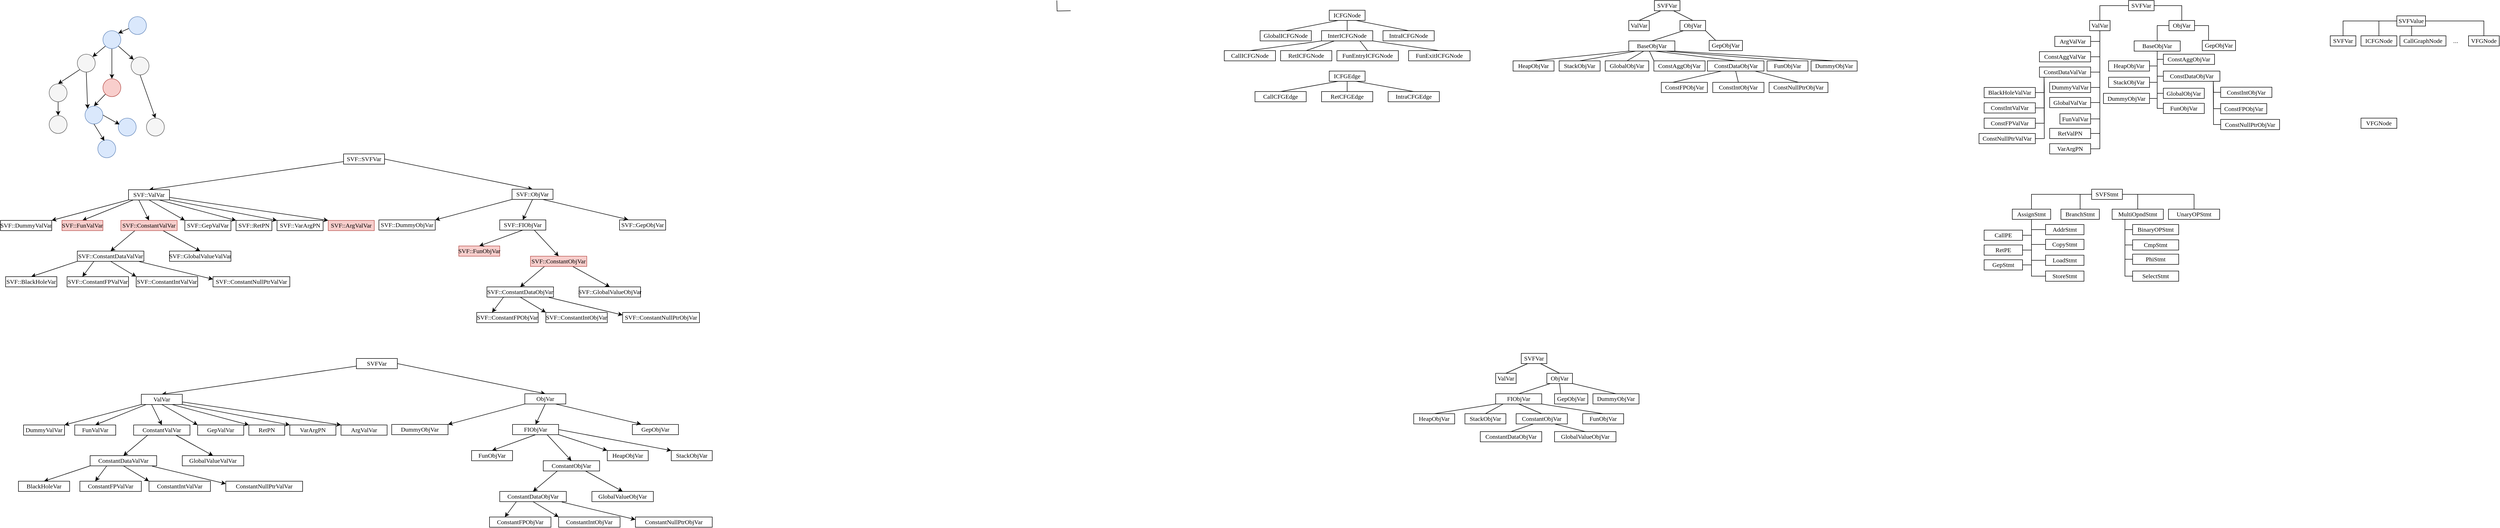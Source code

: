 <mxfile version="24.0.4" type="device" pages="2">
  <diagram name="第 1 页" id="oaBwvU0hBXUBrq2sIcGb">
    <mxGraphModel dx="928" dy="631" grid="1" gridSize="10" guides="1" tooltips="1" connect="1" arrows="1" fold="1" page="1" pageScale="1" pageWidth="3100" pageHeight="1400" math="0" shadow="0">
      <root>
        <mxCell id="0" />
        <mxCell id="1" parent="0" />
        <mxCell id="kdsYvHtpewpyibcica4u-59" style="rounded=0;orthogonalLoop=1;jettySize=auto;html=1;exitX=0;exitY=0.75;exitDx=0;exitDy=0;entryX=0.5;entryY=0;entryDx=0;entryDy=0;" parent="1" source="kdsYvHtpewpyibcica4u-2" target="kdsYvHtpewpyibcica4u-3" edge="1">
          <mxGeometry relative="1" as="geometry" />
        </mxCell>
        <mxCell id="kdsYvHtpewpyibcica4u-60" style="rounded=0;orthogonalLoop=1;jettySize=auto;html=1;exitX=1;exitY=0.5;exitDx=0;exitDy=0;entryX=0.5;entryY=0;entryDx=0;entryDy=0;" parent="1" source="kdsYvHtpewpyibcica4u-2" target="kdsYvHtpewpyibcica4u-35" edge="1">
          <mxGeometry relative="1" as="geometry" />
        </mxCell>
        <mxCell id="kdsYvHtpewpyibcica4u-2" value="&lt;font face=&quot;Linux Libertine&quot;&gt;SVF::SVFVar&lt;/font&gt;" style="rounded=0;whiteSpace=wrap;html=1;" parent="1" vertex="1">
          <mxGeometry x="830" y="370" width="80" height="20" as="geometry" />
        </mxCell>
        <mxCell id="kdsYvHtpewpyibcica4u-13" style="rounded=0;orthogonalLoop=1;jettySize=auto;html=1;exitX=0.14;exitY=0.964;exitDx=0;exitDy=0;entryX=0.5;entryY=0;entryDx=0;entryDy=0;exitPerimeter=0;" parent="1" source="kdsYvHtpewpyibcica4u-3" target="kdsYvHtpewpyibcica4u-5" edge="1">
          <mxGeometry relative="1" as="geometry" />
        </mxCell>
        <mxCell id="kdsYvHtpewpyibcica4u-14" style="rounded=0;orthogonalLoop=1;jettySize=auto;html=1;exitX=0.25;exitY=1;exitDx=0;exitDy=0;entryX=0.5;entryY=0;entryDx=0;entryDy=0;" parent="1" source="kdsYvHtpewpyibcica4u-3" target="kdsYvHtpewpyibcica4u-6" edge="1">
          <mxGeometry relative="1" as="geometry" />
        </mxCell>
        <mxCell id="kdsYvHtpewpyibcica4u-24" style="rounded=0;orthogonalLoop=1;jettySize=auto;html=1;exitX=0.5;exitY=1;exitDx=0;exitDy=0;entryX=0;entryY=0;entryDx=0;entryDy=0;" parent="1" source="kdsYvHtpewpyibcica4u-3" target="kdsYvHtpewpyibcica4u-21" edge="1">
          <mxGeometry relative="1" as="geometry" />
        </mxCell>
        <mxCell id="kdsYvHtpewpyibcica4u-25" style="rounded=0;orthogonalLoop=1;jettySize=auto;html=1;exitX=0.75;exitY=1;exitDx=0;exitDy=0;entryX=0;entryY=0;entryDx=0;entryDy=0;" parent="1" source="kdsYvHtpewpyibcica4u-3" target="kdsYvHtpewpyibcica4u-22" edge="1">
          <mxGeometry relative="1" as="geometry" />
        </mxCell>
        <mxCell id="kdsYvHtpewpyibcica4u-26" style="rounded=0;orthogonalLoop=1;jettySize=auto;html=1;exitX=1;exitY=1;exitDx=0;exitDy=0;entryX=0;entryY=0;entryDx=0;entryDy=0;" parent="1" source="kdsYvHtpewpyibcica4u-3" target="kdsYvHtpewpyibcica4u-23" edge="1">
          <mxGeometry relative="1" as="geometry" />
        </mxCell>
        <mxCell id="kdsYvHtpewpyibcica4u-28" style="rounded=0;orthogonalLoop=1;jettySize=auto;html=1;exitX=0;exitY=1;exitDx=0;exitDy=0;entryX=1;entryY=0;entryDx=0;entryDy=0;" parent="1" source="kdsYvHtpewpyibcica4u-3" target="kdsYvHtpewpyibcica4u-27" edge="1">
          <mxGeometry relative="1" as="geometry" />
        </mxCell>
        <mxCell id="kdsYvHtpewpyibcica4u-3" value="&lt;font face=&quot;Linux Libertine&quot;&gt;SVF::ValVar&lt;/font&gt;" style="rounded=0;whiteSpace=wrap;html=1;" parent="1" vertex="1">
          <mxGeometry x="410" y="440" width="80" height="20" as="geometry" />
        </mxCell>
        <mxCell id="kdsYvHtpewpyibcica4u-5" value="&lt;font face=&quot;Linux Libertine&quot;&gt;SVF::FunValVar&lt;/font&gt;" style="rounded=0;whiteSpace=wrap;html=1;fillColor=#f8cecc;strokeColor=#b85450;" parent="1" vertex="1">
          <mxGeometry x="280" y="500" width="80" height="20" as="geometry" />
        </mxCell>
        <mxCell id="kdsYvHtpewpyibcica4u-15" style="rounded=0;orthogonalLoop=1;jettySize=auto;html=1;exitX=0.25;exitY=1;exitDx=0;exitDy=0;entryX=0.5;entryY=0;entryDx=0;entryDy=0;" parent="1" source="kdsYvHtpewpyibcica4u-6" target="kdsYvHtpewpyibcica4u-7" edge="1">
          <mxGeometry relative="1" as="geometry" />
        </mxCell>
        <mxCell id="kdsYvHtpewpyibcica4u-16" style="rounded=0;orthogonalLoop=1;jettySize=auto;html=1;exitX=0.75;exitY=1;exitDx=0;exitDy=0;entryX=0.5;entryY=0;entryDx=0;entryDy=0;" parent="1" source="kdsYvHtpewpyibcica4u-6" target="kdsYvHtpewpyibcica4u-8" edge="1">
          <mxGeometry relative="1" as="geometry" />
        </mxCell>
        <mxCell id="kdsYvHtpewpyibcica4u-6" value="&lt;font face=&quot;Linux Libertine&quot;&gt;SVF::ConstantValVar&lt;/font&gt;" style="rounded=0;whiteSpace=wrap;html=1;fillColor=#f8cecc;strokeColor=#b85450;" parent="1" vertex="1">
          <mxGeometry x="395" y="500" width="110" height="20" as="geometry" />
        </mxCell>
        <mxCell id="kdsYvHtpewpyibcica4u-17" style="rounded=0;orthogonalLoop=1;jettySize=auto;html=1;exitX=0;exitY=1;exitDx=0;exitDy=0;entryX=0.5;entryY=0;entryDx=0;entryDy=0;" parent="1" source="kdsYvHtpewpyibcica4u-7" target="kdsYvHtpewpyibcica4u-9" edge="1">
          <mxGeometry relative="1" as="geometry" />
        </mxCell>
        <mxCell id="kdsYvHtpewpyibcica4u-18" style="rounded=0;orthogonalLoop=1;jettySize=auto;html=1;exitX=0.25;exitY=1;exitDx=0;exitDy=0;entryX=0.25;entryY=0;entryDx=0;entryDy=0;" parent="1" source="kdsYvHtpewpyibcica4u-7" target="kdsYvHtpewpyibcica4u-10" edge="1">
          <mxGeometry relative="1" as="geometry" />
        </mxCell>
        <mxCell id="kdsYvHtpewpyibcica4u-19" style="rounded=0;orthogonalLoop=1;jettySize=auto;html=1;exitX=0.5;exitY=1;exitDx=0;exitDy=0;entryX=0;entryY=0;entryDx=0;entryDy=0;" parent="1" source="kdsYvHtpewpyibcica4u-7" target="kdsYvHtpewpyibcica4u-11" edge="1">
          <mxGeometry relative="1" as="geometry" />
        </mxCell>
        <mxCell id="kdsYvHtpewpyibcica4u-20" style="rounded=0;orthogonalLoop=1;jettySize=auto;html=1;exitX=0.932;exitY=1.033;exitDx=0;exitDy=0;entryX=0;entryY=0.25;entryDx=0;entryDy=0;exitPerimeter=0;" parent="1" source="kdsYvHtpewpyibcica4u-7" target="kdsYvHtpewpyibcica4u-12" edge="1">
          <mxGeometry relative="1" as="geometry" />
        </mxCell>
        <mxCell id="kdsYvHtpewpyibcica4u-7" value="&lt;font face=&quot;Linux Libertine&quot;&gt;SVF::ConstantDataValVar&lt;/font&gt;" style="rounded=0;whiteSpace=wrap;html=1;" parent="1" vertex="1">
          <mxGeometry x="310" y="560" width="130" height="20" as="geometry" />
        </mxCell>
        <mxCell id="kdsYvHtpewpyibcica4u-8" value="&lt;font face=&quot;Linux Libertine&quot;&gt;SVF::GlobalValueValVar&lt;/font&gt;" style="rounded=0;whiteSpace=wrap;html=1;" parent="1" vertex="1">
          <mxGeometry x="490" y="560" width="120" height="20" as="geometry" />
        </mxCell>
        <mxCell id="kdsYvHtpewpyibcica4u-9" value="&lt;font face=&quot;Linux Libertine&quot;&gt;SVF::BlackHoleVar&lt;/font&gt;" style="rounded=0;whiteSpace=wrap;html=1;" parent="1" vertex="1">
          <mxGeometry x="170" y="610" width="100" height="20" as="geometry" />
        </mxCell>
        <mxCell id="kdsYvHtpewpyibcica4u-10" value="&lt;font face=&quot;Linux Libertine&quot;&gt;SVF::ConstantFPValVar&lt;/font&gt;" style="rounded=0;whiteSpace=wrap;html=1;" parent="1" vertex="1">
          <mxGeometry x="290" y="610" width="120" height="20" as="geometry" />
        </mxCell>
        <mxCell id="kdsYvHtpewpyibcica4u-11" value="&lt;font face=&quot;Linux Libertine&quot;&gt;SVF::ConstantIntValVar&lt;/font&gt;" style="rounded=0;whiteSpace=wrap;html=1;" parent="1" vertex="1">
          <mxGeometry x="425" y="610" width="120" height="20" as="geometry" />
        </mxCell>
        <mxCell id="kdsYvHtpewpyibcica4u-12" value="&lt;font face=&quot;Linux Libertine&quot;&gt;SVF::ConstantNullPtrValVar&lt;/font&gt;" style="rounded=0;whiteSpace=wrap;html=1;" parent="1" vertex="1">
          <mxGeometry x="575" y="610" width="150" height="20" as="geometry" />
        </mxCell>
        <mxCell id="kdsYvHtpewpyibcica4u-21" value="&lt;font face=&quot;Linux Libertine&quot;&gt;SVF::GepValVar&lt;/font&gt;" style="rounded=0;whiteSpace=wrap;html=1;" parent="1" vertex="1">
          <mxGeometry x="520" y="500" width="90" height="20" as="geometry" />
        </mxCell>
        <mxCell id="kdsYvHtpewpyibcica4u-22" value="&lt;font face=&quot;Linux Libertine&quot;&gt;SVF::RetPN&lt;/font&gt;" style="rounded=0;whiteSpace=wrap;html=1;" parent="1" vertex="1">
          <mxGeometry x="620" y="500" width="70" height="20" as="geometry" />
        </mxCell>
        <mxCell id="kdsYvHtpewpyibcica4u-23" value="&lt;font face=&quot;Linux Libertine&quot;&gt;SVF::VarArgPN&lt;/font&gt;" style="rounded=0;whiteSpace=wrap;html=1;" parent="1" vertex="1">
          <mxGeometry x="700" y="500" width="90" height="20" as="geometry" />
        </mxCell>
        <mxCell id="kdsYvHtpewpyibcica4u-27" value="&lt;font face=&quot;Linux Libertine&quot;&gt;SVF::DummyValVar&lt;/font&gt;" style="rounded=0;whiteSpace=wrap;html=1;" parent="1" vertex="1">
          <mxGeometry x="160" y="500" width="100" height="20" as="geometry" />
        </mxCell>
        <mxCell id="kdsYvHtpewpyibcica4u-31" style="rounded=0;orthogonalLoop=1;jettySize=auto;html=1;exitX=0.5;exitY=1;exitDx=0;exitDy=0;entryX=0.5;entryY=0;entryDx=0;entryDy=0;" parent="1" source="kdsYvHtpewpyibcica4u-35" target="kdsYvHtpewpyibcica4u-50" edge="1">
          <mxGeometry relative="1" as="geometry" />
        </mxCell>
        <mxCell id="kdsYvHtpewpyibcica4u-34" style="rounded=0;orthogonalLoop=1;jettySize=auto;html=1;exitX=0;exitY=1;exitDx=0;exitDy=0;entryX=1;entryY=0;entryDx=0;entryDy=0;" parent="1" source="kdsYvHtpewpyibcica4u-35" target="kdsYvHtpewpyibcica4u-53" edge="1">
          <mxGeometry relative="1" as="geometry" />
        </mxCell>
        <mxCell id="kdsYvHtpewpyibcica4u-35" value="&lt;font face=&quot;Linux Libertine&quot;&gt;SVF::ObjVar&lt;/font&gt;" style="rounded=0;whiteSpace=wrap;html=1;" parent="1" vertex="1">
          <mxGeometry x="1159" y="439" width="80" height="20" as="geometry" />
        </mxCell>
        <mxCell id="kdsYvHtpewpyibcica4u-36" value="&lt;font face=&quot;Linux Libertine&quot;&gt;SVF::FunObjVar&lt;/font&gt;" style="rounded=0;whiteSpace=wrap;html=1;fillColor=#f8cecc;strokeColor=#b85450;" parent="1" vertex="1">
          <mxGeometry x="1055" y="550" width="80" height="20" as="geometry" />
        </mxCell>
        <mxCell id="kdsYvHtpewpyibcica4u-37" style="rounded=0;orthogonalLoop=1;jettySize=auto;html=1;exitX=0.25;exitY=1;exitDx=0;exitDy=0;entryX=0.5;entryY=0;entryDx=0;entryDy=0;" parent="1" source="kdsYvHtpewpyibcica4u-39" target="kdsYvHtpewpyibcica4u-44" edge="1">
          <mxGeometry relative="1" as="geometry" />
        </mxCell>
        <mxCell id="kdsYvHtpewpyibcica4u-38" style="rounded=0;orthogonalLoop=1;jettySize=auto;html=1;exitX=0.75;exitY=1;exitDx=0;exitDy=0;entryX=0.5;entryY=0;entryDx=0;entryDy=0;" parent="1" source="kdsYvHtpewpyibcica4u-39" target="kdsYvHtpewpyibcica4u-45" edge="1">
          <mxGeometry relative="1" as="geometry" />
        </mxCell>
        <mxCell id="kdsYvHtpewpyibcica4u-39" value="&lt;font face=&quot;Linux Libertine&quot;&gt;SVF::ConstantObjVar&lt;/font&gt;" style="rounded=0;whiteSpace=wrap;html=1;fillColor=#f8cecc;strokeColor=#b85450;" parent="1" vertex="1">
          <mxGeometry x="1195" y="570" width="110" height="20" as="geometry" />
        </mxCell>
        <mxCell id="kdsYvHtpewpyibcica4u-41" style="rounded=0;orthogonalLoop=1;jettySize=auto;html=1;exitX=0.25;exitY=1;exitDx=0;exitDy=0;entryX=0.25;entryY=0;entryDx=0;entryDy=0;" parent="1" source="kdsYvHtpewpyibcica4u-44" target="kdsYvHtpewpyibcica4u-47" edge="1">
          <mxGeometry relative="1" as="geometry" />
        </mxCell>
        <mxCell id="kdsYvHtpewpyibcica4u-42" style="rounded=0;orthogonalLoop=1;jettySize=auto;html=1;exitX=0.5;exitY=1;exitDx=0;exitDy=0;entryX=0;entryY=0;entryDx=0;entryDy=0;" parent="1" source="kdsYvHtpewpyibcica4u-44" target="kdsYvHtpewpyibcica4u-48" edge="1">
          <mxGeometry relative="1" as="geometry" />
        </mxCell>
        <mxCell id="kdsYvHtpewpyibcica4u-43" style="rounded=0;orthogonalLoop=1;jettySize=auto;html=1;exitX=0.932;exitY=1.033;exitDx=0;exitDy=0;entryX=0;entryY=0.25;entryDx=0;entryDy=0;exitPerimeter=0;" parent="1" source="kdsYvHtpewpyibcica4u-44" target="kdsYvHtpewpyibcica4u-49" edge="1">
          <mxGeometry relative="1" as="geometry" />
        </mxCell>
        <mxCell id="kdsYvHtpewpyibcica4u-44" value="&lt;font face=&quot;Linux Libertine&quot;&gt;SVF::ConstantDataObjVar&lt;/font&gt;" style="rounded=0;whiteSpace=wrap;html=1;" parent="1" vertex="1">
          <mxGeometry x="1110" y="630" width="130" height="20" as="geometry" />
        </mxCell>
        <mxCell id="kdsYvHtpewpyibcica4u-45" value="&lt;font face=&quot;Linux Libertine&quot;&gt;SVF::GlobalValueObjVar&lt;/font&gt;" style="rounded=0;whiteSpace=wrap;html=1;" parent="1" vertex="1">
          <mxGeometry x="1290" y="630" width="120" height="20" as="geometry" />
        </mxCell>
        <mxCell id="kdsYvHtpewpyibcica4u-47" value="&lt;font face=&quot;Linux Libertine&quot;&gt;SVF::ConstantFPObjVar&lt;/font&gt;" style="rounded=0;whiteSpace=wrap;html=1;" parent="1" vertex="1">
          <mxGeometry x="1090" y="680" width="120" height="20" as="geometry" />
        </mxCell>
        <mxCell id="kdsYvHtpewpyibcica4u-48" value="&lt;font face=&quot;Linux Libertine&quot;&gt;SVF::ConstantIntObjVar&lt;/font&gt;" style="rounded=0;whiteSpace=wrap;html=1;" parent="1" vertex="1">
          <mxGeometry x="1225" y="680" width="120" height="20" as="geometry" />
        </mxCell>
        <mxCell id="kdsYvHtpewpyibcica4u-49" value="&lt;font face=&quot;Linux Libertine&quot;&gt;SVF::ConstantNullPtrObjVar&lt;/font&gt;" style="rounded=0;whiteSpace=wrap;html=1;" parent="1" vertex="1">
          <mxGeometry x="1375" y="680" width="150" height="20" as="geometry" />
        </mxCell>
        <mxCell id="kdsYvHtpewpyibcica4u-61" style="rounded=0;orthogonalLoop=1;jettySize=auto;html=1;exitX=0.5;exitY=1;exitDx=0;exitDy=0;entryX=0.5;entryY=0;entryDx=0;entryDy=0;" parent="1" source="kdsYvHtpewpyibcica4u-50" target="kdsYvHtpewpyibcica4u-36" edge="1">
          <mxGeometry relative="1" as="geometry" />
        </mxCell>
        <mxCell id="kdsYvHtpewpyibcica4u-62" style="rounded=0;orthogonalLoop=1;jettySize=auto;html=1;exitX=0.75;exitY=1;exitDx=0;exitDy=0;entryX=0.5;entryY=0;entryDx=0;entryDy=0;" parent="1" source="kdsYvHtpewpyibcica4u-50" target="kdsYvHtpewpyibcica4u-39" edge="1">
          <mxGeometry relative="1" as="geometry" />
        </mxCell>
        <mxCell id="kdsYvHtpewpyibcica4u-50" value="&lt;font face=&quot;Linux Libertine&quot;&gt;SVF::FIObjVar&lt;/font&gt;" style="rounded=0;whiteSpace=wrap;html=1;" parent="1" vertex="1">
          <mxGeometry x="1135" y="499" width="90" height="20" as="geometry" />
        </mxCell>
        <mxCell id="kdsYvHtpewpyibcica4u-53" value="&lt;font face=&quot;Linux Libertine&quot;&gt;SVF::DummyObjVar&lt;/font&gt;" style="rounded=0;whiteSpace=wrap;html=1;" parent="1" vertex="1">
          <mxGeometry x="899" y="499" width="110" height="20" as="geometry" />
        </mxCell>
        <mxCell id="kdsYvHtpewpyibcica4u-54" value="&lt;font face=&quot;Linux Libertine&quot;&gt;SVF::ArgValVar&lt;/font&gt;" style="rounded=0;whiteSpace=wrap;html=1;fillColor=#f8cecc;strokeColor=#b85450;" parent="1" vertex="1">
          <mxGeometry x="800" y="500" width="90" height="20" as="geometry" />
        </mxCell>
        <mxCell id="kdsYvHtpewpyibcica4u-55" style="rounded=0;orthogonalLoop=1;jettySize=auto;html=1;exitX=1;exitY=0.75;exitDx=0;exitDy=0;entryX=0;entryY=0;entryDx=0;entryDy=0;" parent="1" source="kdsYvHtpewpyibcica4u-3" target="kdsYvHtpewpyibcica4u-54" edge="1">
          <mxGeometry relative="1" as="geometry">
            <mxPoint x="500" y="470" as="sourcePoint" />
            <mxPoint x="710" y="510" as="targetPoint" />
          </mxGeometry>
        </mxCell>
        <mxCell id="kdsYvHtpewpyibcica4u-56" value="&lt;font face=&quot;Linux Libertine&quot;&gt;SVF::GepObjVar&lt;/font&gt;" style="rounded=0;whiteSpace=wrap;html=1;" parent="1" vertex="1">
          <mxGeometry x="1369" y="499" width="90" height="20" as="geometry" />
        </mxCell>
        <mxCell id="kdsYvHtpewpyibcica4u-57" style="rounded=0;orthogonalLoop=1;jettySize=auto;html=1;exitX=0.75;exitY=1;exitDx=0;exitDy=0;entryX=0.189;entryY=-0.025;entryDx=0;entryDy=0;entryPerimeter=0;" parent="1" source="kdsYvHtpewpyibcica4u-35" target="kdsYvHtpewpyibcica4u-56" edge="1">
          <mxGeometry relative="1" as="geometry" />
        </mxCell>
        <mxCell id="Uj7icokp1mhaQFu6rcaO-1" style="rounded=0;orthogonalLoop=1;jettySize=auto;html=1;exitX=0;exitY=0.75;exitDx=0;exitDy=0;entryX=0.5;entryY=0;entryDx=0;entryDy=0;" parent="1" source="Uj7icokp1mhaQFu6rcaO-3" target="Uj7icokp1mhaQFu6rcaO-10" edge="1">
          <mxGeometry relative="1" as="geometry" />
        </mxCell>
        <mxCell id="Uj7icokp1mhaQFu6rcaO-2" style="rounded=0;orthogonalLoop=1;jettySize=auto;html=1;exitX=1;exitY=0.5;exitDx=0;exitDy=0;entryX=0.5;entryY=0;entryDx=0;entryDy=0;" parent="1" source="Uj7icokp1mhaQFu6rcaO-3" target="Uj7icokp1mhaQFu6rcaO-31" edge="1">
          <mxGeometry relative="1" as="geometry" />
        </mxCell>
        <mxCell id="Uj7icokp1mhaQFu6rcaO-3" value="&lt;font face=&quot;Linux Libertine&quot;&gt;SVFVar&lt;/font&gt;" style="rounded=0;whiteSpace=wrap;html=1;" parent="1" vertex="1">
          <mxGeometry x="855" y="770" width="80" height="20" as="geometry" />
        </mxCell>
        <mxCell id="Uj7icokp1mhaQFu6rcaO-4" style="rounded=0;orthogonalLoop=1;jettySize=auto;html=1;exitX=0.14;exitY=0.964;exitDx=0;exitDy=0;entryX=0.5;entryY=0;entryDx=0;entryDy=0;exitPerimeter=0;" parent="1" source="Uj7icokp1mhaQFu6rcaO-10" target="Uj7icokp1mhaQFu6rcaO-11" edge="1">
          <mxGeometry relative="1" as="geometry" />
        </mxCell>
        <mxCell id="Uj7icokp1mhaQFu6rcaO-5" style="rounded=0;orthogonalLoop=1;jettySize=auto;html=1;exitX=0.25;exitY=1;exitDx=0;exitDy=0;entryX=0.5;entryY=0;entryDx=0;entryDy=0;" parent="1" source="Uj7icokp1mhaQFu6rcaO-10" target="Uj7icokp1mhaQFu6rcaO-14" edge="1">
          <mxGeometry relative="1" as="geometry" />
        </mxCell>
        <mxCell id="Uj7icokp1mhaQFu6rcaO-6" style="rounded=0;orthogonalLoop=1;jettySize=auto;html=1;exitX=0.5;exitY=1;exitDx=0;exitDy=0;entryX=0;entryY=0;entryDx=0;entryDy=0;" parent="1" source="Uj7icokp1mhaQFu6rcaO-10" target="Uj7icokp1mhaQFu6rcaO-25" edge="1">
          <mxGeometry relative="1" as="geometry" />
        </mxCell>
        <mxCell id="Uj7icokp1mhaQFu6rcaO-7" style="rounded=0;orthogonalLoop=1;jettySize=auto;html=1;exitX=0.75;exitY=1;exitDx=0;exitDy=0;entryX=0;entryY=0;entryDx=0;entryDy=0;" parent="1" source="Uj7icokp1mhaQFu6rcaO-10" target="Uj7icokp1mhaQFu6rcaO-26" edge="1">
          <mxGeometry relative="1" as="geometry" />
        </mxCell>
        <mxCell id="Uj7icokp1mhaQFu6rcaO-8" style="rounded=0;orthogonalLoop=1;jettySize=auto;html=1;exitX=1;exitY=1;exitDx=0;exitDy=0;entryX=0;entryY=0;entryDx=0;entryDy=0;" parent="1" source="Uj7icokp1mhaQFu6rcaO-10" target="Uj7icokp1mhaQFu6rcaO-27" edge="1">
          <mxGeometry relative="1" as="geometry" />
        </mxCell>
        <mxCell id="Uj7icokp1mhaQFu6rcaO-9" style="rounded=0;orthogonalLoop=1;jettySize=auto;html=1;exitX=0;exitY=1;exitDx=0;exitDy=0;entryX=1;entryY=0;entryDx=0;entryDy=0;" parent="1" source="Uj7icokp1mhaQFu6rcaO-10" target="Uj7icokp1mhaQFu6rcaO-28" edge="1">
          <mxGeometry relative="1" as="geometry" />
        </mxCell>
        <mxCell id="Uj7icokp1mhaQFu6rcaO-10" value="&lt;font face=&quot;Linux Libertine&quot;&gt;ValVar&lt;/font&gt;" style="rounded=0;whiteSpace=wrap;html=1;" parent="1" vertex="1">
          <mxGeometry x="435" y="840" width="80" height="20" as="geometry" />
        </mxCell>
        <mxCell id="Uj7icokp1mhaQFu6rcaO-11" value="&lt;font face=&quot;Linux Libertine&quot;&gt;FunValVar&lt;/font&gt;" style="rounded=0;whiteSpace=wrap;html=1;" parent="1" vertex="1">
          <mxGeometry x="305" y="900" width="80" height="20" as="geometry" />
        </mxCell>
        <mxCell id="Uj7icokp1mhaQFu6rcaO-12" style="rounded=0;orthogonalLoop=1;jettySize=auto;html=1;exitX=0.25;exitY=1;exitDx=0;exitDy=0;entryX=0.5;entryY=0;entryDx=0;entryDy=0;" parent="1" source="Uj7icokp1mhaQFu6rcaO-14" target="Uj7icokp1mhaQFu6rcaO-19" edge="1">
          <mxGeometry relative="1" as="geometry" />
        </mxCell>
        <mxCell id="Uj7icokp1mhaQFu6rcaO-13" style="rounded=0;orthogonalLoop=1;jettySize=auto;html=1;exitX=0.75;exitY=1;exitDx=0;exitDy=0;entryX=0.5;entryY=0;entryDx=0;entryDy=0;" parent="1" source="Uj7icokp1mhaQFu6rcaO-14" target="Uj7icokp1mhaQFu6rcaO-20" edge="1">
          <mxGeometry relative="1" as="geometry" />
        </mxCell>
        <mxCell id="Uj7icokp1mhaQFu6rcaO-14" value="&lt;font face=&quot;Linux Libertine&quot;&gt;ConstantValVar&lt;/font&gt;" style="rounded=0;whiteSpace=wrap;html=1;" parent="1" vertex="1">
          <mxGeometry x="420" y="900" width="110" height="20" as="geometry" />
        </mxCell>
        <mxCell id="Uj7icokp1mhaQFu6rcaO-15" style="rounded=0;orthogonalLoop=1;jettySize=auto;html=1;exitX=0;exitY=1;exitDx=0;exitDy=0;entryX=0.5;entryY=0;entryDx=0;entryDy=0;" parent="1" source="Uj7icokp1mhaQFu6rcaO-19" target="Uj7icokp1mhaQFu6rcaO-21" edge="1">
          <mxGeometry relative="1" as="geometry" />
        </mxCell>
        <mxCell id="Uj7icokp1mhaQFu6rcaO-16" style="rounded=0;orthogonalLoop=1;jettySize=auto;html=1;exitX=0.25;exitY=1;exitDx=0;exitDy=0;entryX=0.25;entryY=0;entryDx=0;entryDy=0;" parent="1" source="Uj7icokp1mhaQFu6rcaO-19" target="Uj7icokp1mhaQFu6rcaO-22" edge="1">
          <mxGeometry relative="1" as="geometry" />
        </mxCell>
        <mxCell id="Uj7icokp1mhaQFu6rcaO-17" style="rounded=0;orthogonalLoop=1;jettySize=auto;html=1;exitX=0.5;exitY=1;exitDx=0;exitDy=0;entryX=0;entryY=0;entryDx=0;entryDy=0;" parent="1" source="Uj7icokp1mhaQFu6rcaO-19" target="Uj7icokp1mhaQFu6rcaO-23" edge="1">
          <mxGeometry relative="1" as="geometry" />
        </mxCell>
        <mxCell id="Uj7icokp1mhaQFu6rcaO-18" style="rounded=0;orthogonalLoop=1;jettySize=auto;html=1;exitX=0.932;exitY=1.033;exitDx=0;exitDy=0;entryX=0;entryY=0.25;entryDx=0;entryDy=0;exitPerimeter=0;" parent="1" source="Uj7icokp1mhaQFu6rcaO-19" target="Uj7icokp1mhaQFu6rcaO-24" edge="1">
          <mxGeometry relative="1" as="geometry" />
        </mxCell>
        <mxCell id="Uj7icokp1mhaQFu6rcaO-19" value="&lt;font face=&quot;Linux Libertine&quot;&gt;ConstantDataValVar&lt;/font&gt;" style="rounded=0;whiteSpace=wrap;html=1;" parent="1" vertex="1">
          <mxGeometry x="335" y="960" width="130" height="20" as="geometry" />
        </mxCell>
        <mxCell id="Uj7icokp1mhaQFu6rcaO-20" value="&lt;font face=&quot;Linux Libertine&quot;&gt;GlobalValueValVar&lt;/font&gt;" style="rounded=0;whiteSpace=wrap;html=1;" parent="1" vertex="1">
          <mxGeometry x="515" y="960" width="120" height="20" as="geometry" />
        </mxCell>
        <mxCell id="Uj7icokp1mhaQFu6rcaO-21" value="&lt;font face=&quot;Linux Libertine&quot;&gt;BlackHoleVar&lt;/font&gt;" style="rounded=0;whiteSpace=wrap;html=1;" parent="1" vertex="1">
          <mxGeometry x="195" y="1010" width="100" height="20" as="geometry" />
        </mxCell>
        <mxCell id="Uj7icokp1mhaQFu6rcaO-22" value="&lt;font face=&quot;Linux Libertine&quot;&gt;ConstantFPValVar&lt;/font&gt;" style="rounded=0;whiteSpace=wrap;html=1;" parent="1" vertex="1">
          <mxGeometry x="315" y="1010" width="120" height="20" as="geometry" />
        </mxCell>
        <mxCell id="Uj7icokp1mhaQFu6rcaO-23" value="&lt;font face=&quot;Linux Libertine&quot;&gt;ConstantIntValVar&lt;/font&gt;" style="rounded=0;whiteSpace=wrap;html=1;" parent="1" vertex="1">
          <mxGeometry x="450" y="1010" width="120" height="20" as="geometry" />
        </mxCell>
        <mxCell id="Uj7icokp1mhaQFu6rcaO-24" value="&lt;font face=&quot;Linux Libertine&quot;&gt;ConstantNullPtrValVar&lt;/font&gt;" style="rounded=0;whiteSpace=wrap;html=1;" parent="1" vertex="1">
          <mxGeometry x="600" y="1010" width="150" height="20" as="geometry" />
        </mxCell>
        <mxCell id="Uj7icokp1mhaQFu6rcaO-25" value="&lt;font face=&quot;Linux Libertine&quot;&gt;GepValVar&lt;/font&gt;" style="rounded=0;whiteSpace=wrap;html=1;" parent="1" vertex="1">
          <mxGeometry x="545" y="900" width="90" height="20" as="geometry" />
        </mxCell>
        <mxCell id="Uj7icokp1mhaQFu6rcaO-26" value="&lt;font face=&quot;Linux Libertine&quot;&gt;RetPN&lt;/font&gt;" style="rounded=0;whiteSpace=wrap;html=1;" parent="1" vertex="1">
          <mxGeometry x="645" y="900" width="70" height="20" as="geometry" />
        </mxCell>
        <mxCell id="Uj7icokp1mhaQFu6rcaO-27" value="&lt;font face=&quot;Linux Libertine&quot;&gt;VarArgPN&lt;/font&gt;" style="rounded=0;whiteSpace=wrap;html=1;" parent="1" vertex="1">
          <mxGeometry x="725" y="900" width="90" height="20" as="geometry" />
        </mxCell>
        <mxCell id="Uj7icokp1mhaQFu6rcaO-28" value="&lt;font face=&quot;Linux Libertine&quot;&gt;DummyValVar&lt;/font&gt;" style="rounded=0;whiteSpace=wrap;html=1;" parent="1" vertex="1">
          <mxGeometry x="205" y="900" width="80" height="20" as="geometry" />
        </mxCell>
        <mxCell id="Uj7icokp1mhaQFu6rcaO-29" style="rounded=0;orthogonalLoop=1;jettySize=auto;html=1;exitX=0.5;exitY=1;exitDx=0;exitDy=0;entryX=0.5;entryY=0;entryDx=0;entryDy=0;" parent="1" source="Uj7icokp1mhaQFu6rcaO-31" target="Uj7icokp1mhaQFu6rcaO-46" edge="1">
          <mxGeometry relative="1" as="geometry" />
        </mxCell>
        <mxCell id="Uj7icokp1mhaQFu6rcaO-30" style="rounded=0;orthogonalLoop=1;jettySize=auto;html=1;exitX=0;exitY=1;exitDx=0;exitDy=0;entryX=1;entryY=0;entryDx=0;entryDy=0;" parent="1" source="Uj7icokp1mhaQFu6rcaO-31" target="Uj7icokp1mhaQFu6rcaO-47" edge="1">
          <mxGeometry relative="1" as="geometry" />
        </mxCell>
        <mxCell id="Uj7icokp1mhaQFu6rcaO-31" value="&lt;font face=&quot;Linux Libertine&quot;&gt;ObjVar&lt;/font&gt;" style="rounded=0;whiteSpace=wrap;html=1;" parent="1" vertex="1">
          <mxGeometry x="1184" y="839" width="80" height="20" as="geometry" />
        </mxCell>
        <mxCell id="Uj7icokp1mhaQFu6rcaO-32" value="&lt;font face=&quot;Linux Libertine&quot;&gt;FunObjVar&lt;/font&gt;" style="rounded=0;whiteSpace=wrap;html=1;" parent="1" vertex="1">
          <mxGeometry x="1080" y="950" width="80" height="20" as="geometry" />
        </mxCell>
        <mxCell id="Uj7icokp1mhaQFu6rcaO-33" style="rounded=0;orthogonalLoop=1;jettySize=auto;html=1;exitX=0.25;exitY=1;exitDx=0;exitDy=0;entryX=0.5;entryY=0;entryDx=0;entryDy=0;" parent="1" source="Uj7icokp1mhaQFu6rcaO-35" target="Uj7icokp1mhaQFu6rcaO-39" edge="1">
          <mxGeometry relative="1" as="geometry" />
        </mxCell>
        <mxCell id="Uj7icokp1mhaQFu6rcaO-34" style="rounded=0;orthogonalLoop=1;jettySize=auto;html=1;exitX=0.75;exitY=1;exitDx=0;exitDy=0;entryX=0.5;entryY=0;entryDx=0;entryDy=0;" parent="1" source="Uj7icokp1mhaQFu6rcaO-35" target="Uj7icokp1mhaQFu6rcaO-40" edge="1">
          <mxGeometry relative="1" as="geometry" />
        </mxCell>
        <mxCell id="Uj7icokp1mhaQFu6rcaO-35" value="&lt;font face=&quot;Linux Libertine&quot;&gt;ConstantObjVar&lt;/font&gt;" style="rounded=0;whiteSpace=wrap;html=1;" parent="1" vertex="1">
          <mxGeometry x="1220" y="970" width="110" height="20" as="geometry" />
        </mxCell>
        <mxCell id="Uj7icokp1mhaQFu6rcaO-36" style="rounded=0;orthogonalLoop=1;jettySize=auto;html=1;exitX=0.25;exitY=1;exitDx=0;exitDy=0;entryX=0.25;entryY=0;entryDx=0;entryDy=0;" parent="1" source="Uj7icokp1mhaQFu6rcaO-39" target="Uj7icokp1mhaQFu6rcaO-41" edge="1">
          <mxGeometry relative="1" as="geometry" />
        </mxCell>
        <mxCell id="Uj7icokp1mhaQFu6rcaO-37" style="rounded=0;orthogonalLoop=1;jettySize=auto;html=1;exitX=0.5;exitY=1;exitDx=0;exitDy=0;entryX=0;entryY=0;entryDx=0;entryDy=0;" parent="1" source="Uj7icokp1mhaQFu6rcaO-39" target="Uj7icokp1mhaQFu6rcaO-42" edge="1">
          <mxGeometry relative="1" as="geometry" />
        </mxCell>
        <mxCell id="Uj7icokp1mhaQFu6rcaO-38" style="rounded=0;orthogonalLoop=1;jettySize=auto;html=1;exitX=0.932;exitY=1.033;exitDx=0;exitDy=0;entryX=0;entryY=0.25;entryDx=0;entryDy=0;exitPerimeter=0;" parent="1" source="Uj7icokp1mhaQFu6rcaO-39" target="Uj7icokp1mhaQFu6rcaO-43" edge="1">
          <mxGeometry relative="1" as="geometry" />
        </mxCell>
        <mxCell id="Uj7icokp1mhaQFu6rcaO-39" value="&lt;font face=&quot;Linux Libertine&quot;&gt;ConstantDataObjVar&lt;/font&gt;" style="rounded=0;whiteSpace=wrap;html=1;" parent="1" vertex="1">
          <mxGeometry x="1135" y="1030" width="130" height="20" as="geometry" />
        </mxCell>
        <mxCell id="Uj7icokp1mhaQFu6rcaO-40" value="&lt;font face=&quot;Linux Libertine&quot;&gt;GlobalValueObjVar&lt;/font&gt;" style="rounded=0;whiteSpace=wrap;html=1;" parent="1" vertex="1">
          <mxGeometry x="1315" y="1030" width="120" height="20" as="geometry" />
        </mxCell>
        <mxCell id="Uj7icokp1mhaQFu6rcaO-41" value="&lt;font face=&quot;Linux Libertine&quot;&gt;ConstantFPObjVar&lt;/font&gt;" style="rounded=0;whiteSpace=wrap;html=1;" parent="1" vertex="1">
          <mxGeometry x="1115" y="1080" width="120" height="20" as="geometry" />
        </mxCell>
        <mxCell id="Uj7icokp1mhaQFu6rcaO-42" value="&lt;font face=&quot;Linux Libertine&quot;&gt;ConstantIntObjVar&lt;/font&gt;" style="rounded=0;whiteSpace=wrap;html=1;" parent="1" vertex="1">
          <mxGeometry x="1250" y="1080" width="120" height="20" as="geometry" />
        </mxCell>
        <mxCell id="Uj7icokp1mhaQFu6rcaO-43" value="&lt;font face=&quot;Linux Libertine&quot;&gt;ConstantNullPtrObjVar&lt;/font&gt;" style="rounded=0;whiteSpace=wrap;html=1;" parent="1" vertex="1">
          <mxGeometry x="1400" y="1080" width="150" height="20" as="geometry" />
        </mxCell>
        <mxCell id="Uj7icokp1mhaQFu6rcaO-44" style="rounded=0;orthogonalLoop=1;jettySize=auto;html=1;exitX=0.5;exitY=1;exitDx=0;exitDy=0;entryX=0.5;entryY=0;entryDx=0;entryDy=0;" parent="1" source="Uj7icokp1mhaQFu6rcaO-46" target="Uj7icokp1mhaQFu6rcaO-32" edge="1">
          <mxGeometry relative="1" as="geometry" />
        </mxCell>
        <mxCell id="Uj7icokp1mhaQFu6rcaO-45" style="rounded=0;orthogonalLoop=1;jettySize=auto;html=1;exitX=0.75;exitY=1;exitDx=0;exitDy=0;entryX=0.5;entryY=0;entryDx=0;entryDy=0;" parent="1" source="Uj7icokp1mhaQFu6rcaO-46" target="Uj7icokp1mhaQFu6rcaO-35" edge="1">
          <mxGeometry relative="1" as="geometry" />
        </mxCell>
        <mxCell id="Uj7icokp1mhaQFu6rcaO-54" style="rounded=0;orthogonalLoop=1;jettySize=auto;html=1;exitX=1;exitY=1;exitDx=0;exitDy=0;entryX=0;entryY=0;entryDx=0;entryDy=0;" parent="1" source="Uj7icokp1mhaQFu6rcaO-46" target="Uj7icokp1mhaQFu6rcaO-52" edge="1">
          <mxGeometry relative="1" as="geometry" />
        </mxCell>
        <mxCell id="Uj7icokp1mhaQFu6rcaO-55" style="rounded=0;orthogonalLoop=1;jettySize=auto;html=1;exitX=1;exitY=0.5;exitDx=0;exitDy=0;entryX=0;entryY=0;entryDx=0;entryDy=0;" parent="1" source="Uj7icokp1mhaQFu6rcaO-46" target="Uj7icokp1mhaQFu6rcaO-53" edge="1">
          <mxGeometry relative="1" as="geometry" />
        </mxCell>
        <mxCell id="Uj7icokp1mhaQFu6rcaO-46" value="&lt;font face=&quot;Linux Libertine&quot;&gt;FIObjVar&lt;/font&gt;" style="rounded=0;whiteSpace=wrap;html=1;" parent="1" vertex="1">
          <mxGeometry x="1160" y="899" width="90" height="20" as="geometry" />
        </mxCell>
        <mxCell id="Uj7icokp1mhaQFu6rcaO-47" value="&lt;font face=&quot;Linux Libertine&quot;&gt;DummyObjVar&lt;/font&gt;" style="rounded=0;whiteSpace=wrap;html=1;" parent="1" vertex="1">
          <mxGeometry x="924" y="899" width="110" height="20" as="geometry" />
        </mxCell>
        <mxCell id="Uj7icokp1mhaQFu6rcaO-48" value="&lt;font face=&quot;Linux Libertine&quot;&gt;ArgValVar&lt;/font&gt;" style="rounded=0;whiteSpace=wrap;html=1;" parent="1" vertex="1">
          <mxGeometry x="825" y="900" width="90" height="20" as="geometry" />
        </mxCell>
        <mxCell id="Uj7icokp1mhaQFu6rcaO-49" style="rounded=0;orthogonalLoop=1;jettySize=auto;html=1;exitX=1;exitY=0.75;exitDx=0;exitDy=0;entryX=0;entryY=0;entryDx=0;entryDy=0;" parent="1" source="Uj7icokp1mhaQFu6rcaO-10" target="Uj7icokp1mhaQFu6rcaO-48" edge="1">
          <mxGeometry relative="1" as="geometry">
            <mxPoint x="525" y="870" as="sourcePoint" />
            <mxPoint x="735" y="910" as="targetPoint" />
          </mxGeometry>
        </mxCell>
        <mxCell id="Uj7icokp1mhaQFu6rcaO-50" value="&lt;font face=&quot;Linux Libertine&quot;&gt;GepObjVar&lt;/font&gt;" style="rounded=0;whiteSpace=wrap;html=1;" parent="1" vertex="1">
          <mxGeometry x="1394" y="899" width="90" height="20" as="geometry" />
        </mxCell>
        <mxCell id="Uj7icokp1mhaQFu6rcaO-51" style="rounded=0;orthogonalLoop=1;jettySize=auto;html=1;exitX=0.75;exitY=1;exitDx=0;exitDy=0;entryX=0.189;entryY=-0.025;entryDx=0;entryDy=0;entryPerimeter=0;" parent="1" source="Uj7icokp1mhaQFu6rcaO-31" target="Uj7icokp1mhaQFu6rcaO-50" edge="1">
          <mxGeometry relative="1" as="geometry" />
        </mxCell>
        <mxCell id="Uj7icokp1mhaQFu6rcaO-52" value="&lt;font face=&quot;Linux Libertine&quot;&gt;HeapObjVar&lt;/font&gt;" style="rounded=0;whiteSpace=wrap;html=1;" parent="1" vertex="1">
          <mxGeometry x="1345" y="950" width="80" height="20" as="geometry" />
        </mxCell>
        <mxCell id="Uj7icokp1mhaQFu6rcaO-53" value="&lt;font face=&quot;Linux Libertine&quot;&gt;StackObjVar&lt;/font&gt;" style="rounded=0;whiteSpace=wrap;html=1;" parent="1" vertex="1">
          <mxGeometry x="1470" y="950" width="80" height="20" as="geometry" />
        </mxCell>
        <mxCell id="Uj7icokp1mhaQFu6rcaO-56" style="rounded=0;orthogonalLoop=1;jettySize=auto;html=1;exitX=0.25;exitY=1;exitDx=0;exitDy=0;entryX=0.5;entryY=0;entryDx=0;entryDy=0;fontFamily=Comic Sans MS;endSize=6;endArrow=none;endFill=0;" parent="1" source="Uj7icokp1mhaQFu6rcaO-58" target="Uj7icokp1mhaQFu6rcaO-65" edge="1">
          <mxGeometry relative="1" as="geometry" />
        </mxCell>
        <mxCell id="Uj7icokp1mhaQFu6rcaO-57" style="rounded=0;orthogonalLoop=1;jettySize=auto;html=1;exitX=0.75;exitY=1;exitDx=0;exitDy=0;entryX=0.5;entryY=0;entryDx=0;entryDy=0;fontFamily=Comic Sans MS;endSize=6;endArrow=none;endFill=0;" parent="1" source="Uj7icokp1mhaQFu6rcaO-58" target="Uj7icokp1mhaQFu6rcaO-86" edge="1">
          <mxGeometry relative="1" as="geometry" />
        </mxCell>
        <mxCell id="Uj7icokp1mhaQFu6rcaO-58" value="&lt;font&gt;SVFVar&lt;/font&gt;" style="rounded=0;whiteSpace=wrap;html=1;fontFamily=Comic Sans MS;" parent="1" vertex="1">
          <mxGeometry x="3390" y="70" width="50" height="20" as="geometry" />
        </mxCell>
        <mxCell id="Uj7icokp1mhaQFu6rcaO-65" value="&lt;font&gt;ValVar&lt;/font&gt;" style="rounded=0;whiteSpace=wrap;html=1;fontFamily=Comic Sans MS;" parent="1" vertex="1">
          <mxGeometry x="3340" y="109" width="40" height="20" as="geometry" />
        </mxCell>
        <mxCell id="Uj7icokp1mhaQFu6rcaO-84" style="rounded=0;orthogonalLoop=1;jettySize=auto;html=1;exitX=0.153;exitY=0.987;exitDx=0;exitDy=0;entryX=0.5;entryY=0;entryDx=0;entryDy=0;fontFamily=Comic Sans MS;exitPerimeter=0;endArrow=none;endFill=0;endSize=6;" parent="1" source="Uj7icokp1mhaQFu6rcaO-86" target="Uj7icokp1mhaQFu6rcaO-103" edge="1">
          <mxGeometry relative="1" as="geometry" />
        </mxCell>
        <mxCell id="Uj7icokp1mhaQFu6rcaO-112" style="rounded=0;orthogonalLoop=1;jettySize=auto;html=1;exitX=1;exitY=1;exitDx=0;exitDy=0;entryX=0.5;entryY=0;entryDx=0;entryDy=0;endArrow=none;endFill=0;endSize=6;" parent="1" source="Uj7icokp1mhaQFu6rcaO-103" target="Uj7icokp1mhaQFu6rcaO-104" edge="1">
          <mxGeometry relative="1" as="geometry" />
        </mxCell>
        <mxCell id="Uj7icokp1mhaQFu6rcaO-86" value="&lt;font&gt;ObjVar&lt;/font&gt;" style="rounded=0;whiteSpace=wrap;html=1;fontFamily=Comic Sans MS;" parent="1" vertex="1">
          <mxGeometry x="3440" y="109" width="50" height="20" as="geometry" />
        </mxCell>
        <mxCell id="Uj7icokp1mhaQFu6rcaO-87" value="&lt;font&gt;FunObjVar&lt;/font&gt;" style="rounded=0;whiteSpace=wrap;html=1;fontFamily=Comic Sans MS;" parent="1" vertex="1">
          <mxGeometry x="3610" y="188" width="80" height="20" as="geometry" />
        </mxCell>
        <mxCell id="Uj7icokp1mhaQFu6rcaO-88" style="rounded=0;orthogonalLoop=1;jettySize=auto;html=1;entryX=0.5;entryY=0;entryDx=0;entryDy=0;fontFamily=Comic Sans MS;endArrow=none;endFill=0;endSize=6;exitX=0.584;exitY=1.007;exitDx=0;exitDy=0;exitPerimeter=0;" parent="1" source="Uj7icokp1mhaQFu6rcaO-103" target="Uj7icokp1mhaQFu6rcaO-94" edge="1">
          <mxGeometry relative="1" as="geometry">
            <mxPoint x="3230" y="230" as="sourcePoint" />
          </mxGeometry>
        </mxCell>
        <mxCell id="Uj7icokp1mhaQFu6rcaO-91" style="rounded=0;orthogonalLoop=1;jettySize=auto;html=1;exitX=0.25;exitY=1;exitDx=0;exitDy=0;entryX=0.25;entryY=0;entryDx=0;entryDy=0;fontFamily=Comic Sans MS;endArrow=none;endFill=0;endSize=6;" parent="1" source="Uj7icokp1mhaQFu6rcaO-94" target="Uj7icokp1mhaQFu6rcaO-96" edge="1">
          <mxGeometry relative="1" as="geometry" />
        </mxCell>
        <mxCell id="Uj7icokp1mhaQFu6rcaO-92" style="rounded=0;orthogonalLoop=1;jettySize=auto;html=1;exitX=0.5;exitY=1;exitDx=0;exitDy=0;entryX=0.5;entryY=0;entryDx=0;entryDy=0;fontFamily=Comic Sans MS;endArrow=none;endFill=0;endSize=6;" parent="1" source="Uj7icokp1mhaQFu6rcaO-94" target="Uj7icokp1mhaQFu6rcaO-97" edge="1">
          <mxGeometry relative="1" as="geometry" />
        </mxCell>
        <mxCell id="Uj7icokp1mhaQFu6rcaO-93" style="rounded=0;orthogonalLoop=1;jettySize=auto;html=1;exitX=0.847;exitY=1.007;exitDx=0;exitDy=0;entryX=0.5;entryY=0;entryDx=0;entryDy=0;exitPerimeter=0;fontFamily=Comic Sans MS;endArrow=none;endFill=0;endSize=6;" parent="1" source="Uj7icokp1mhaQFu6rcaO-94" target="Uj7icokp1mhaQFu6rcaO-98" edge="1">
          <mxGeometry relative="1" as="geometry" />
        </mxCell>
        <mxCell id="Uj7icokp1mhaQFu6rcaO-94" value="&lt;font&gt;ConstDataObjVar&lt;/font&gt;" style="rounded=0;whiteSpace=wrap;html=1;fontFamily=Comic Sans MS;" parent="1" vertex="1">
          <mxGeometry x="3493.5" y="188" width="110.5" height="20" as="geometry" />
        </mxCell>
        <mxCell id="Uj7icokp1mhaQFu6rcaO-95" value="&lt;font&gt;GlobalObjVar&lt;/font&gt;" style="rounded=0;whiteSpace=wrap;html=1;fontFamily=Comic Sans MS;" parent="1" vertex="1">
          <mxGeometry x="3294" y="188" width="85" height="20" as="geometry" />
        </mxCell>
        <mxCell id="Uj7icokp1mhaQFu6rcaO-96" value="&lt;font&gt;ConstFPObjVar&lt;/font&gt;" style="rounded=0;whiteSpace=wrap;html=1;fontFamily=Comic Sans MS;" parent="1" vertex="1">
          <mxGeometry x="3403.5" y="230" width="90" height="20" as="geometry" />
        </mxCell>
        <mxCell id="Uj7icokp1mhaQFu6rcaO-97" value="&lt;font&gt;ConstIntObjVar&lt;/font&gt;" style="rounded=0;whiteSpace=wrap;html=1;fontFamily=Comic Sans MS;" parent="1" vertex="1">
          <mxGeometry x="3504" y="230" width="100" height="20" as="geometry" />
        </mxCell>
        <mxCell id="Uj7icokp1mhaQFu6rcaO-98" value="&lt;font&gt;ConstNullPtrObjVar&lt;/font&gt;" style="rounded=0;whiteSpace=wrap;html=1;fontFamily=Comic Sans MS;" parent="1" vertex="1">
          <mxGeometry x="3614" y="230" width="115" height="20" as="geometry" />
        </mxCell>
        <mxCell id="Uj7icokp1mhaQFu6rcaO-99" style="rounded=0;orthogonalLoop=1;jettySize=auto;html=1;exitX=0.823;exitY=1.01;exitDx=0;exitDy=0;entryX=0.5;entryY=0;entryDx=0;entryDy=0;fontFamily=Comic Sans MS;endArrow=none;endFill=0;endSize=6;exitPerimeter=0;" parent="1" source="Uj7icokp1mhaQFu6rcaO-103" target="Uj7icokp1mhaQFu6rcaO-87" edge="1">
          <mxGeometry relative="1" as="geometry" />
        </mxCell>
        <mxCell id="Uj7icokp1mhaQFu6rcaO-100" style="rounded=0;orthogonalLoop=1;jettySize=auto;html=1;exitX=0.328;exitY=0.99;exitDx=0;exitDy=0;entryX=0.5;entryY=0;entryDx=0;entryDy=0;fontFamily=Comic Sans MS;endArrow=none;endFill=0;endSize=6;exitPerimeter=0;" parent="1" source="Uj7icokp1mhaQFu6rcaO-103" target="Uj7icokp1mhaQFu6rcaO-95" edge="1">
          <mxGeometry relative="1" as="geometry">
            <mxPoint x="3430" y="188" as="targetPoint" />
          </mxGeometry>
        </mxCell>
        <mxCell id="Uj7icokp1mhaQFu6rcaO-101" style="rounded=0;orthogonalLoop=1;jettySize=auto;html=1;exitX=0;exitY=1;exitDx=0;exitDy=0;entryX=0.5;entryY=0;entryDx=0;entryDy=0;fontFamily=Comic Sans MS;endArrow=none;endFill=0;endSize=6;" parent="1" source="Uj7icokp1mhaQFu6rcaO-103" target="Uj7icokp1mhaQFu6rcaO-109" edge="1">
          <mxGeometry relative="1" as="geometry" />
        </mxCell>
        <mxCell id="Uj7icokp1mhaQFu6rcaO-102" style="rounded=0;orthogonalLoop=1;jettySize=auto;html=1;exitX=0.167;exitY=0.988;exitDx=0;exitDy=0;entryX=0.5;entryY=0;entryDx=0;entryDy=0;fontFamily=Comic Sans MS;exitPerimeter=0;endArrow=none;endFill=0;endSize=6;" parent="1" source="Uj7icokp1mhaQFu6rcaO-103" target="Uj7icokp1mhaQFu6rcaO-110" edge="1">
          <mxGeometry relative="1" as="geometry" />
        </mxCell>
        <mxCell id="Uj7icokp1mhaQFu6rcaO-103" value="&lt;font&gt;BaseObjVar&lt;/font&gt;" style="rounded=0;whiteSpace=wrap;html=1;fontFamily=Comic Sans MS;" parent="1" vertex="1">
          <mxGeometry x="3340" y="149" width="90" height="20" as="geometry" />
        </mxCell>
        <mxCell id="Uj7icokp1mhaQFu6rcaO-104" value="&lt;font&gt;DummyObjVar&lt;/font&gt;" style="rounded=0;whiteSpace=wrap;html=1;fontFamily=Comic Sans MS;" parent="1" vertex="1">
          <mxGeometry x="3696" y="188" width="90" height="20" as="geometry" />
        </mxCell>
        <mxCell id="Uj7icokp1mhaQFu6rcaO-107" value="&lt;font&gt;GepObjVar&lt;/font&gt;" style="rounded=0;whiteSpace=wrap;html=1;fontFamily=Comic Sans MS;" parent="1" vertex="1">
          <mxGeometry x="3497" y="148" width="65" height="20" as="geometry" />
        </mxCell>
        <mxCell id="Uj7icokp1mhaQFu6rcaO-108" style="rounded=0;orthogonalLoop=1;jettySize=auto;html=1;exitX=1;exitY=1;exitDx=0;exitDy=0;entryX=0.189;entryY=-0.025;entryDx=0;entryDy=0;entryPerimeter=0;fontFamily=Comic Sans MS;endArrow=none;endFill=0;endSize=6;" parent="1" source="Uj7icokp1mhaQFu6rcaO-86" target="Uj7icokp1mhaQFu6rcaO-107" edge="1">
          <mxGeometry relative="1" as="geometry" />
        </mxCell>
        <mxCell id="Uj7icokp1mhaQFu6rcaO-109" value="&lt;font&gt;HeapObjVar&lt;/font&gt;" style="rounded=0;whiteSpace=wrap;html=1;fontFamily=Comic Sans MS;" parent="1" vertex="1">
          <mxGeometry x="3114" y="188" width="80" height="20" as="geometry" />
        </mxCell>
        <mxCell id="Uj7icokp1mhaQFu6rcaO-110" value="&lt;font&gt;StackObjVar&lt;/font&gt;" style="rounded=0;whiteSpace=wrap;html=1;fontFamily=Comic Sans MS;" parent="1" vertex="1">
          <mxGeometry x="3204" y="188" width="80" height="20" as="geometry" />
        </mxCell>
        <mxCell id="Uj7icokp1mhaQFu6rcaO-116" style="rounded=0;orthogonalLoop=1;jettySize=auto;html=1;exitX=0.25;exitY=1;exitDx=0;exitDy=0;entryX=0.5;entryY=0;entryDx=0;entryDy=0;fontFamily=Comic Sans MS;endSize=6;endArrow=none;endFill=0;" parent="1" source="Uj7icokp1mhaQFu6rcaO-118" target="Uj7icokp1mhaQFu6rcaO-119" edge="1">
          <mxGeometry relative="1" as="geometry" />
        </mxCell>
        <mxCell id="Uj7icokp1mhaQFu6rcaO-117" style="rounded=0;orthogonalLoop=1;jettySize=auto;html=1;exitX=0.75;exitY=1;exitDx=0;exitDy=0;entryX=0.5;entryY=0;entryDx=0;entryDy=0;fontFamily=Comic Sans MS;endSize=6;endArrow=none;endFill=0;" parent="1" source="Uj7icokp1mhaQFu6rcaO-118" target="Uj7icokp1mhaQFu6rcaO-122" edge="1">
          <mxGeometry relative="1" as="geometry" />
        </mxCell>
        <mxCell id="Uj7icokp1mhaQFu6rcaO-118" value="&lt;font&gt;SVFVar&lt;/font&gt;" style="rounded=0;whiteSpace=wrap;html=1;fontFamily=Comic Sans MS;" parent="1" vertex="1">
          <mxGeometry x="3130" y="760" width="50" height="20" as="geometry" />
        </mxCell>
        <mxCell id="Uj7icokp1mhaQFu6rcaO-119" value="&lt;font&gt;ValVar&lt;/font&gt;" style="rounded=0;whiteSpace=wrap;html=1;fontFamily=Comic Sans MS;" parent="1" vertex="1">
          <mxGeometry x="3080" y="799" width="40" height="20" as="geometry" />
        </mxCell>
        <mxCell id="Uj7icokp1mhaQFu6rcaO-120" style="rounded=0;orthogonalLoop=1;jettySize=auto;html=1;exitX=0.153;exitY=0.987;exitDx=0;exitDy=0;entryX=0.5;entryY=0;entryDx=0;entryDy=0;fontFamily=Comic Sans MS;exitPerimeter=0;endArrow=none;endFill=0;endSize=6;" parent="1" source="Uj7icokp1mhaQFu6rcaO-122" target="Uj7icokp1mhaQFu6rcaO-131" edge="1">
          <mxGeometry relative="1" as="geometry" />
        </mxCell>
        <mxCell id="Uj7icokp1mhaQFu6rcaO-121" style="rounded=0;orthogonalLoop=1;jettySize=auto;html=1;exitX=1;exitY=1;exitDx=0;exitDy=0;entryX=0.5;entryY=0;entryDx=0;entryDy=0;endArrow=none;endFill=0;endSize=6;" parent="1" source="Uj7icokp1mhaQFu6rcaO-122" target="Uj7icokp1mhaQFu6rcaO-132" edge="1">
          <mxGeometry relative="1" as="geometry" />
        </mxCell>
        <mxCell id="Uj7icokp1mhaQFu6rcaO-122" value="&lt;font&gt;ObjVar&lt;/font&gt;" style="rounded=0;whiteSpace=wrap;html=1;fontFamily=Comic Sans MS;" parent="1" vertex="1">
          <mxGeometry x="3180" y="799" width="50" height="20" as="geometry" />
        </mxCell>
        <mxCell id="Uj7icokp1mhaQFu6rcaO-123" value="&lt;font&gt;FunObjVar&lt;/font&gt;" style="rounded=0;whiteSpace=wrap;html=1;fontFamily=Comic Sans MS;" parent="1" vertex="1">
          <mxGeometry x="3250" y="878" width="80" height="20" as="geometry" />
        </mxCell>
        <mxCell id="Uj7icokp1mhaQFu6rcaO-124" style="rounded=0;orthogonalLoop=1;jettySize=auto;html=1;exitX=0.75;exitY=1;exitDx=0;exitDy=0;entryX=0.5;entryY=0;entryDx=0;entryDy=0;fontFamily=Comic Sans MS;endArrow=none;endFill=0;endSize=6;" parent="1" source="Uj7icokp1mhaQFu6rcaO-125" target="Uj7icokp1mhaQFu6rcaO-126" edge="1">
          <mxGeometry relative="1" as="geometry" />
        </mxCell>
        <mxCell id="Uj7icokp1mhaQFu6rcaO-125" value="&lt;font&gt;ConstantObjVar&lt;/font&gt;" style="rounded=0;whiteSpace=wrap;html=1;fontFamily=Comic Sans MS;" parent="1" vertex="1">
          <mxGeometry x="3120" y="878" width="100" height="20" as="geometry" />
        </mxCell>
        <mxCell id="Uj7icokp1mhaQFu6rcaO-126" value="&lt;font&gt;GlobalValueObjVar&lt;/font&gt;" style="rounded=0;whiteSpace=wrap;html=1;fontFamily=Comic Sans MS;" parent="1" vertex="1">
          <mxGeometry x="3195" y="913" width="120" height="20" as="geometry" />
        </mxCell>
        <mxCell id="Uj7icokp1mhaQFu6rcaO-127" style="rounded=0;orthogonalLoop=1;jettySize=auto;html=1;exitX=1;exitY=1;exitDx=0;exitDy=0;entryX=0.5;entryY=0;entryDx=0;entryDy=0;fontFamily=Comic Sans MS;endArrow=none;endFill=0;endSize=6;" parent="1" source="Uj7icokp1mhaQFu6rcaO-131" target="Uj7icokp1mhaQFu6rcaO-123" edge="1">
          <mxGeometry relative="1" as="geometry" />
        </mxCell>
        <mxCell id="Uj7icokp1mhaQFu6rcaO-128" style="rounded=0;orthogonalLoop=1;jettySize=auto;html=1;exitX=0.5;exitY=1;exitDx=0;exitDy=0;entryX=0.5;entryY=0;entryDx=0;entryDy=0;fontFamily=Comic Sans MS;endArrow=none;endFill=0;endSize=6;" parent="1" source="Uj7icokp1mhaQFu6rcaO-131" target="Uj7icokp1mhaQFu6rcaO-125" edge="1">
          <mxGeometry relative="1" as="geometry" />
        </mxCell>
        <mxCell id="Uj7icokp1mhaQFu6rcaO-129" style="rounded=0;orthogonalLoop=1;jettySize=auto;html=1;exitX=0;exitY=1;exitDx=0;exitDy=0;entryX=0.5;entryY=0;entryDx=0;entryDy=0;fontFamily=Comic Sans MS;endArrow=none;endFill=0;endSize=6;" parent="1" source="Uj7icokp1mhaQFu6rcaO-131" target="Uj7icokp1mhaQFu6rcaO-135" edge="1">
          <mxGeometry relative="1" as="geometry" />
        </mxCell>
        <mxCell id="Uj7icokp1mhaQFu6rcaO-130" style="rounded=0;orthogonalLoop=1;jettySize=auto;html=1;exitX=0.167;exitY=0.988;exitDx=0;exitDy=0;entryX=0.5;entryY=0;entryDx=0;entryDy=0;fontFamily=Comic Sans MS;exitPerimeter=0;endArrow=none;endFill=0;endSize=6;" parent="1" source="Uj7icokp1mhaQFu6rcaO-131" target="Uj7icokp1mhaQFu6rcaO-136" edge="1">
          <mxGeometry relative="1" as="geometry" />
        </mxCell>
        <mxCell id="Uj7icokp1mhaQFu6rcaO-131" value="&lt;font&gt;FIObjVar&lt;/font&gt;" style="rounded=0;whiteSpace=wrap;html=1;fontFamily=Comic Sans MS;" parent="1" vertex="1">
          <mxGeometry x="3080" y="839" width="90" height="20" as="geometry" />
        </mxCell>
        <mxCell id="Uj7icokp1mhaQFu6rcaO-132" value="&lt;font&gt;DummyObjVar&lt;/font&gt;" style="rounded=0;whiteSpace=wrap;html=1;fontFamily=Comic Sans MS;" parent="1" vertex="1">
          <mxGeometry x="3270" y="839" width="90" height="20" as="geometry" />
        </mxCell>
        <mxCell id="Uj7icokp1mhaQFu6rcaO-133" value="&lt;font&gt;GepObjVar&lt;/font&gt;" style="rounded=0;whiteSpace=wrap;html=1;fontFamily=Comic Sans MS;" parent="1" vertex="1">
          <mxGeometry x="3195" y="839" width="65" height="20" as="geometry" />
        </mxCell>
        <mxCell id="Uj7icokp1mhaQFu6rcaO-134" style="rounded=0;orthogonalLoop=1;jettySize=auto;html=1;exitX=0.5;exitY=1;exitDx=0;exitDy=0;entryX=0.189;entryY=-0.025;entryDx=0;entryDy=0;entryPerimeter=0;fontFamily=Comic Sans MS;endArrow=none;endFill=0;endSize=6;" parent="1" source="Uj7icokp1mhaQFu6rcaO-122" target="Uj7icokp1mhaQFu6rcaO-133" edge="1">
          <mxGeometry relative="1" as="geometry" />
        </mxCell>
        <mxCell id="Uj7icokp1mhaQFu6rcaO-135" value="&lt;font&gt;HeapObjVar&lt;/font&gt;" style="rounded=0;whiteSpace=wrap;html=1;fontFamily=Comic Sans MS;" parent="1" vertex="1">
          <mxGeometry x="2920" y="878" width="80" height="20" as="geometry" />
        </mxCell>
        <mxCell id="Uj7icokp1mhaQFu6rcaO-136" value="&lt;font&gt;StackObjVar&lt;/font&gt;" style="rounded=0;whiteSpace=wrap;html=1;fontFamily=Comic Sans MS;" parent="1" vertex="1">
          <mxGeometry x="3020" y="878" width="80" height="20" as="geometry" />
        </mxCell>
        <mxCell id="Uj7icokp1mhaQFu6rcaO-137" value="&lt;font&gt;ConstantDataObjVar&lt;/font&gt;" style="rounded=0;whiteSpace=wrap;html=1;fontFamily=Comic Sans MS;" parent="1" vertex="1">
          <mxGeometry x="3050" y="913" width="120" height="20" as="geometry" />
        </mxCell>
        <mxCell id="Uj7icokp1mhaQFu6rcaO-138" style="rounded=0;orthogonalLoop=1;jettySize=auto;html=1;exitX=0.334;exitY=1.009;exitDx=0;exitDy=0;entryX=0.5;entryY=0;entryDx=0;entryDy=0;fontFamily=Comic Sans MS;endArrow=none;endFill=0;endSize=6;exitPerimeter=0;" parent="1" source="Uj7icokp1mhaQFu6rcaO-125" target="Uj7icokp1mhaQFu6rcaO-137" edge="1">
          <mxGeometry relative="1" as="geometry">
            <mxPoint x="3205" y="908" as="sourcePoint" />
            <mxPoint x="3265" y="923" as="targetPoint" />
          </mxGeometry>
        </mxCell>
        <mxCell id="Uj7icokp1mhaQFu6rcaO-139" value="&lt;font&gt;SVFStmt&lt;/font&gt;" style="rounded=0;whiteSpace=wrap;html=1;fontFamily=Comic Sans MS;" parent="1" vertex="1">
          <mxGeometry x="4244" y="439" width="60" height="20" as="geometry" />
        </mxCell>
        <mxCell id="Uj7icokp1mhaQFu6rcaO-140" value="&lt;font&gt;AssignStmt&lt;/font&gt;" style="rounded=0;whiteSpace=wrap;html=1;fontFamily=Comic Sans MS;" parent="1" vertex="1">
          <mxGeometry x="4089" y="478" width="75" height="20" as="geometry" />
        </mxCell>
        <mxCell id="Uj7icokp1mhaQFu6rcaO-141" value="&lt;font&gt;BranchStmt&lt;/font&gt;" style="rounded=0;whiteSpace=wrap;html=1;fontFamily=Comic Sans MS;" parent="1" vertex="1">
          <mxGeometry x="4184" y="478" width="75" height="20" as="geometry" />
        </mxCell>
        <mxCell id="Uj7icokp1mhaQFu6rcaO-168" style="rounded=0;orthogonalLoop=1;jettySize=auto;html=1;exitX=0.25;exitY=1;exitDx=0;exitDy=0;entryX=0;entryY=0.5;entryDx=0;entryDy=0;endArrow=none;endFill=0;edgeStyle=orthogonalEdgeStyle;" parent="1" source="Uj7icokp1mhaQFu6rcaO-142" target="Uj7icokp1mhaQFu6rcaO-164" edge="1">
          <mxGeometry relative="1" as="geometry">
            <Array as="points">
              <mxPoint x="4309" y="518" />
            </Array>
          </mxGeometry>
        </mxCell>
        <mxCell id="Uj7icokp1mhaQFu6rcaO-142" value="&lt;font&gt;MultiOpndStmt&lt;/font&gt;" style="rounded=0;whiteSpace=wrap;html=1;fontFamily=Comic Sans MS;" parent="1" vertex="1">
          <mxGeometry x="4284" y="478" width="100" height="20" as="geometry" />
        </mxCell>
        <mxCell id="Uj7icokp1mhaQFu6rcaO-143" value="&lt;font&gt;UnaryOPStmt&lt;/font&gt;" style="rounded=0;whiteSpace=wrap;html=1;fontFamily=Comic Sans MS;" parent="1" vertex="1">
          <mxGeometry x="4394" y="478" width="100" height="20" as="geometry" />
        </mxCell>
        <mxCell id="Uj7icokp1mhaQFu6rcaO-144" value="" style="endArrow=none;html=1;rounded=0;entryX=0;entryY=0.5;entryDx=0;entryDy=0;exitX=0.5;exitY=0;exitDx=0;exitDy=0;edgeStyle=orthogonalEdgeStyle;" parent="1" source="Uj7icokp1mhaQFu6rcaO-140" target="Uj7icokp1mhaQFu6rcaO-139" edge="1">
          <mxGeometry width="50" height="50" relative="1" as="geometry">
            <mxPoint x="4044" y="509" as="sourcePoint" />
            <mxPoint x="4094" y="459" as="targetPoint" />
          </mxGeometry>
        </mxCell>
        <mxCell id="Uj7icokp1mhaQFu6rcaO-145" value="" style="endArrow=none;html=1;rounded=0;entryX=0;entryY=0.5;entryDx=0;entryDy=0;exitX=0.5;exitY=0;exitDx=0;exitDy=0;edgeStyle=orthogonalEdgeStyle;" parent="1" source="Uj7icokp1mhaQFu6rcaO-141" target="Uj7icokp1mhaQFu6rcaO-139" edge="1">
          <mxGeometry width="50" height="50" relative="1" as="geometry">
            <mxPoint x="4152" y="488" as="sourcePoint" />
            <mxPoint x="4254" y="469" as="targetPoint" />
          </mxGeometry>
        </mxCell>
        <mxCell id="Uj7icokp1mhaQFu6rcaO-146" value="" style="endArrow=none;html=1;rounded=0;entryX=1;entryY=0.5;entryDx=0;entryDy=0;exitX=0.5;exitY=0;exitDx=0;exitDy=0;edgeStyle=orthogonalEdgeStyle;" parent="1" source="Uj7icokp1mhaQFu6rcaO-142" target="Uj7icokp1mhaQFu6rcaO-139" edge="1">
          <mxGeometry width="50" height="50" relative="1" as="geometry">
            <mxPoint x="4242" y="488" as="sourcePoint" />
            <mxPoint x="4269" y="469" as="targetPoint" />
          </mxGeometry>
        </mxCell>
        <mxCell id="Uj7icokp1mhaQFu6rcaO-147" value="" style="endArrow=none;html=1;rounded=0;entryX=1;entryY=0.5;entryDx=0;entryDy=0;exitX=0.5;exitY=0;exitDx=0;exitDy=0;edgeStyle=orthogonalEdgeStyle;" parent="1" source="Uj7icokp1mhaQFu6rcaO-143" target="Uj7icokp1mhaQFu6rcaO-139" edge="1">
          <mxGeometry width="50" height="50" relative="1" as="geometry">
            <mxPoint x="4344" y="488" as="sourcePoint" />
            <mxPoint x="4299" y="469" as="targetPoint" />
          </mxGeometry>
        </mxCell>
        <mxCell id="Uj7icokp1mhaQFu6rcaO-148" value="&lt;font&gt;AddrStmt&lt;/font&gt;" style="rounded=0;whiteSpace=wrap;html=1;fontFamily=Comic Sans MS;" parent="1" vertex="1">
          <mxGeometry x="4154" y="508" width="75" height="20" as="geometry" />
        </mxCell>
        <mxCell id="Uj7icokp1mhaQFu6rcaO-149" value="&lt;font&gt;CallPE&lt;/font&gt;" style="rounded=0;whiteSpace=wrap;html=1;fontFamily=Comic Sans MS;" parent="1" vertex="1">
          <mxGeometry x="4034" y="519" width="75" height="20" as="geometry" />
        </mxCell>
        <mxCell id="Uj7icokp1mhaQFu6rcaO-152" value="" style="endArrow=none;html=1;rounded=0;entryX=0.5;entryY=1;entryDx=0;entryDy=0;exitX=0;exitY=0.5;exitDx=0;exitDy=0;edgeStyle=orthogonalEdgeStyle;" parent="1" source="Uj7icokp1mhaQFu6rcaO-148" target="Uj7icokp1mhaQFu6rcaO-140" edge="1">
          <mxGeometry width="50" height="50" relative="1" as="geometry">
            <mxPoint x="4024" y="559" as="sourcePoint" />
            <mxPoint x="4074" y="509" as="targetPoint" />
          </mxGeometry>
        </mxCell>
        <mxCell id="Uj7icokp1mhaQFu6rcaO-153" value="" style="endArrow=none;html=1;rounded=0;exitX=1;exitY=0.5;exitDx=0;exitDy=0;entryX=0.5;entryY=1;entryDx=0;entryDy=0;edgeStyle=orthogonalEdgeStyle;" parent="1" source="Uj7icokp1mhaQFu6rcaO-149" target="Uj7icokp1mhaQFu6rcaO-140" edge="1">
          <mxGeometry width="50" height="50" relative="1" as="geometry">
            <mxPoint x="4154" y="539" as="sourcePoint" />
            <mxPoint x="4124" y="499" as="targetPoint" />
          </mxGeometry>
        </mxCell>
        <mxCell id="Uj7icokp1mhaQFu6rcaO-154" value="&lt;font&gt;CopyStmt&lt;/font&gt;" style="rounded=0;whiteSpace=wrap;html=1;fontFamily=Comic Sans MS;" parent="1" vertex="1">
          <mxGeometry x="4154" y="537" width="75" height="20" as="geometry" />
        </mxCell>
        <mxCell id="Uj7icokp1mhaQFu6rcaO-155" value="&lt;font&gt;GepStmt&lt;/font&gt;" style="rounded=0;whiteSpace=wrap;html=1;fontFamily=Comic Sans MS;" parent="1" vertex="1">
          <mxGeometry x="4034" y="577" width="75" height="20" as="geometry" />
        </mxCell>
        <mxCell id="Uj7icokp1mhaQFu6rcaO-156" value="&lt;font&gt;LoadStmt&lt;/font&gt;" style="rounded=0;whiteSpace=wrap;html=1;fontFamily=Comic Sans MS;" parent="1" vertex="1">
          <mxGeometry x="4154" y="568" width="75" height="20" as="geometry" />
        </mxCell>
        <mxCell id="Uj7icokp1mhaQFu6rcaO-157" value="&lt;font&gt;RetPE&lt;/font&gt;" style="rounded=0;whiteSpace=wrap;html=1;fontFamily=Comic Sans MS;" parent="1" vertex="1">
          <mxGeometry x="4034" y="548" width="75" height="20" as="geometry" />
        </mxCell>
        <mxCell id="Uj7icokp1mhaQFu6rcaO-158" value="&lt;font&gt;StoreStmt&lt;/font&gt;" style="rounded=0;whiteSpace=wrap;html=1;fontFamily=Comic Sans MS;" parent="1" vertex="1">
          <mxGeometry x="4154" y="599" width="75" height="20" as="geometry" />
        </mxCell>
        <mxCell id="Uj7icokp1mhaQFu6rcaO-159" value="" style="endArrow=none;html=1;rounded=0;exitX=0;exitY=0.5;exitDx=0;exitDy=0;entryX=0.5;entryY=1;entryDx=0;entryDy=0;edgeStyle=orthogonalEdgeStyle;" parent="1" source="Uj7icokp1mhaQFu6rcaO-154" target="Uj7icokp1mhaQFu6rcaO-140" edge="1">
          <mxGeometry width="50" height="50" relative="1" as="geometry">
            <mxPoint x="4164" y="569" as="sourcePoint" />
            <mxPoint x="4137" y="508" as="targetPoint" />
          </mxGeometry>
        </mxCell>
        <mxCell id="Uj7icokp1mhaQFu6rcaO-160" value="" style="endArrow=none;html=1;rounded=0;exitX=1;exitY=0.5;exitDx=0;exitDy=0;entryX=0.5;entryY=1;entryDx=0;entryDy=0;edgeStyle=orthogonalEdgeStyle;" parent="1" source="Uj7icokp1mhaQFu6rcaO-155" target="Uj7icokp1mhaQFu6rcaO-140" edge="1">
          <mxGeometry width="50" height="50" relative="1" as="geometry">
            <mxPoint x="4164" y="599" as="sourcePoint" />
            <mxPoint x="4137" y="508" as="targetPoint" />
          </mxGeometry>
        </mxCell>
        <mxCell id="Uj7icokp1mhaQFu6rcaO-161" value="" style="endArrow=none;html=1;rounded=0;exitX=0;exitY=0.5;exitDx=0;exitDy=0;entryX=0.5;entryY=1;entryDx=0;entryDy=0;edgeStyle=orthogonalEdgeStyle;" parent="1" source="Uj7icokp1mhaQFu6rcaO-156" target="Uj7icokp1mhaQFu6rcaO-140" edge="1">
          <mxGeometry width="50" height="50" relative="1" as="geometry">
            <mxPoint x="4164" y="629" as="sourcePoint" />
            <mxPoint x="4137" y="508" as="targetPoint" />
          </mxGeometry>
        </mxCell>
        <mxCell id="Uj7icokp1mhaQFu6rcaO-162" value="" style="endArrow=none;html=1;rounded=0;exitX=1;exitY=0.5;exitDx=0;exitDy=0;entryX=0.5;entryY=1;entryDx=0;entryDy=0;edgeStyle=orthogonalEdgeStyle;" parent="1" source="Uj7icokp1mhaQFu6rcaO-157" target="Uj7icokp1mhaQFu6rcaO-140" edge="1">
          <mxGeometry width="50" height="50" relative="1" as="geometry">
            <mxPoint x="4164" y="659" as="sourcePoint" />
            <mxPoint x="4137" y="508" as="targetPoint" />
          </mxGeometry>
        </mxCell>
        <mxCell id="Uj7icokp1mhaQFu6rcaO-163" value="" style="endArrow=none;html=1;rounded=0;exitX=0;exitY=0.5;exitDx=0;exitDy=0;entryX=0.5;entryY=1;entryDx=0;entryDy=0;edgeStyle=orthogonalEdgeStyle;" parent="1" source="Uj7icokp1mhaQFu6rcaO-158" target="Uj7icokp1mhaQFu6rcaO-140" edge="1">
          <mxGeometry width="50" height="50" relative="1" as="geometry">
            <mxPoint x="4164" y="688" as="sourcePoint" />
            <mxPoint x="4137" y="508" as="targetPoint" />
          </mxGeometry>
        </mxCell>
        <mxCell id="Uj7icokp1mhaQFu6rcaO-164" value="&lt;font&gt;BinaryOPStmt&lt;/font&gt;" style="rounded=0;whiteSpace=wrap;html=1;fontFamily=Comic Sans MS;" parent="1" vertex="1">
          <mxGeometry x="4324" y="508" width="90" height="20" as="geometry" />
        </mxCell>
        <mxCell id="Uj7icokp1mhaQFu6rcaO-165" value="&lt;font&gt;CmpStmt&lt;/font&gt;" style="rounded=0;whiteSpace=wrap;html=1;fontFamily=Comic Sans MS;" parent="1" vertex="1">
          <mxGeometry x="4324" y="538" width="90" height="20" as="geometry" />
        </mxCell>
        <mxCell id="Uj7icokp1mhaQFu6rcaO-166" value="&lt;font&gt;PhiStmt&lt;/font&gt;" style="rounded=0;whiteSpace=wrap;html=1;fontFamily=Comic Sans MS;" parent="1" vertex="1">
          <mxGeometry x="4324" y="566" width="90" height="20" as="geometry" />
        </mxCell>
        <mxCell id="Uj7icokp1mhaQFu6rcaO-167" value="&lt;font&gt;SelectStmt&lt;/font&gt;" style="rounded=0;whiteSpace=wrap;html=1;fontFamily=Comic Sans MS;" parent="1" vertex="1">
          <mxGeometry x="4324" y="599" width="90" height="20" as="geometry" />
        </mxCell>
        <mxCell id="Uj7icokp1mhaQFu6rcaO-169" style="rounded=0;orthogonalLoop=1;jettySize=auto;html=1;exitX=0.25;exitY=1;exitDx=0;exitDy=0;entryX=0;entryY=0.5;entryDx=0;entryDy=0;endArrow=none;endFill=0;edgeStyle=orthogonalEdgeStyle;" parent="1" source="Uj7icokp1mhaQFu6rcaO-142" target="Uj7icokp1mhaQFu6rcaO-165" edge="1">
          <mxGeometry relative="1" as="geometry">
            <mxPoint x="4319" y="508" as="sourcePoint" />
            <mxPoint x="4334" y="528" as="targetPoint" />
            <Array as="points">
              <mxPoint x="4309" y="548" />
            </Array>
          </mxGeometry>
        </mxCell>
        <mxCell id="Uj7icokp1mhaQFu6rcaO-170" style="rounded=0;orthogonalLoop=1;jettySize=auto;html=1;exitX=0.25;exitY=1;exitDx=0;exitDy=0;entryX=0;entryY=0.5;entryDx=0;entryDy=0;endArrow=none;endFill=0;edgeStyle=orthogonalEdgeStyle;" parent="1" source="Uj7icokp1mhaQFu6rcaO-142" target="Uj7icokp1mhaQFu6rcaO-166" edge="1">
          <mxGeometry relative="1" as="geometry">
            <mxPoint x="4319" y="508" as="sourcePoint" />
            <mxPoint x="4334" y="558" as="targetPoint" />
            <Array as="points">
              <mxPoint x="4309" y="576" />
            </Array>
          </mxGeometry>
        </mxCell>
        <mxCell id="Uj7icokp1mhaQFu6rcaO-171" style="rounded=0;orthogonalLoop=1;jettySize=auto;html=1;exitX=0.25;exitY=1;exitDx=0;exitDy=0;entryX=0;entryY=0.5;entryDx=0;entryDy=0;endArrow=none;endFill=0;edgeStyle=orthogonalEdgeStyle;" parent="1" source="Uj7icokp1mhaQFu6rcaO-142" target="Uj7icokp1mhaQFu6rcaO-167" edge="1">
          <mxGeometry relative="1" as="geometry">
            <mxPoint x="4319" y="508" as="sourcePoint" />
            <mxPoint x="4334" y="586" as="targetPoint" />
            <Array as="points">
              <mxPoint x="4309" y="609" />
            </Array>
          </mxGeometry>
        </mxCell>
        <mxCell id="Uj7icokp1mhaQFu6rcaO-176" style="rounded=0;orthogonalLoop=1;jettySize=auto;html=1;exitX=0.25;exitY=1;exitDx=0;exitDy=0;entryX=0.5;entryY=0;entryDx=0;entryDy=0;endArrow=none;endFill=0;" parent="1" source="Uj7icokp1mhaQFu6rcaO-172" target="Uj7icokp1mhaQFu6rcaO-173" edge="1">
          <mxGeometry relative="1" as="geometry" />
        </mxCell>
        <mxCell id="Uj7icokp1mhaQFu6rcaO-172" value="ICFGNode" style="rounded=0;whiteSpace=wrap;html=1;fontFamily=Comic Sans MS;" parent="1" vertex="1">
          <mxGeometry x="2755" y="89" width="70" height="20" as="geometry" />
        </mxCell>
        <mxCell id="Uj7icokp1mhaQFu6rcaO-173" value="GlobalICFGNode" style="rounded=0;whiteSpace=wrap;html=1;fontFamily=Comic Sans MS;" parent="1" vertex="1">
          <mxGeometry x="2620" y="129" width="100" height="20" as="geometry" />
        </mxCell>
        <mxCell id="Uj7icokp1mhaQFu6rcaO-183" style="rounded=0;orthogonalLoop=1;jettySize=auto;html=1;exitX=0;exitY=1;exitDx=0;exitDy=0;entryX=0.5;entryY=0;entryDx=0;entryDy=0;endArrow=none;endFill=0;" parent="1" source="Uj7icokp1mhaQFu6rcaO-174" target="Uj7icokp1mhaQFu6rcaO-179" edge="1">
          <mxGeometry relative="1" as="geometry" />
        </mxCell>
        <mxCell id="Uj7icokp1mhaQFu6rcaO-174" value="InterICFGNode" style="rounded=0;whiteSpace=wrap;html=1;fontFamily=Comic Sans MS;" parent="1" vertex="1">
          <mxGeometry x="2740" y="129" width="100" height="20" as="geometry" />
        </mxCell>
        <mxCell id="Uj7icokp1mhaQFu6rcaO-175" value="IntraICFGNode" style="rounded=0;whiteSpace=wrap;html=1;fontFamily=Comic Sans MS;" parent="1" vertex="1">
          <mxGeometry x="2860" y="129" width="100" height="20" as="geometry" />
        </mxCell>
        <mxCell id="Uj7icokp1mhaQFu6rcaO-177" style="rounded=0;orthogonalLoop=1;jettySize=auto;html=1;exitX=0.5;exitY=1;exitDx=0;exitDy=0;entryX=0.5;entryY=0;entryDx=0;entryDy=0;endArrow=none;endFill=0;" parent="1" source="Uj7icokp1mhaQFu6rcaO-172" target="Uj7icokp1mhaQFu6rcaO-174" edge="1">
          <mxGeometry relative="1" as="geometry">
            <mxPoint x="2783" y="119" as="sourcePoint" />
            <mxPoint x="2680" y="139" as="targetPoint" />
          </mxGeometry>
        </mxCell>
        <mxCell id="Uj7icokp1mhaQFu6rcaO-178" style="rounded=0;orthogonalLoop=1;jettySize=auto;html=1;exitX=0.75;exitY=1;exitDx=0;exitDy=0;entryX=0.5;entryY=0;entryDx=0;entryDy=0;endArrow=none;endFill=0;" parent="1" source="Uj7icokp1mhaQFu6rcaO-172" target="Uj7icokp1mhaQFu6rcaO-175" edge="1">
          <mxGeometry relative="1" as="geometry">
            <mxPoint x="2800" y="119" as="sourcePoint" />
            <mxPoint x="2800" y="139" as="targetPoint" />
          </mxGeometry>
        </mxCell>
        <mxCell id="Uj7icokp1mhaQFu6rcaO-179" value="CallICFGNode" style="rounded=0;whiteSpace=wrap;html=1;fontFamily=Comic Sans MS;" parent="1" vertex="1">
          <mxGeometry x="2550" y="168" width="100" height="20" as="geometry" />
        </mxCell>
        <mxCell id="Uj7icokp1mhaQFu6rcaO-180" value="RetICFGNode" style="rounded=0;whiteSpace=wrap;html=1;fontFamily=Comic Sans MS;" parent="1" vertex="1">
          <mxGeometry x="2660" y="168" width="100" height="20" as="geometry" />
        </mxCell>
        <mxCell id="Uj7icokp1mhaQFu6rcaO-181" value="FunEntryICFGNode" style="rounded=0;whiteSpace=wrap;html=1;fontFamily=Comic Sans MS;" parent="1" vertex="1">
          <mxGeometry x="2770" y="168" width="120" height="20" as="geometry" />
        </mxCell>
        <mxCell id="Uj7icokp1mhaQFu6rcaO-182" value="FunExitICFGNode" style="rounded=0;whiteSpace=wrap;html=1;fontFamily=Comic Sans MS;" parent="1" vertex="1">
          <mxGeometry x="2910" y="168" width="120" height="20" as="geometry" />
        </mxCell>
        <mxCell id="Uj7icokp1mhaQFu6rcaO-184" style="rounded=0;orthogonalLoop=1;jettySize=auto;html=1;exitX=0.25;exitY=1;exitDx=0;exitDy=0;entryX=0.5;entryY=0;entryDx=0;entryDy=0;endArrow=none;endFill=0;" parent="1" source="Uj7icokp1mhaQFu6rcaO-174" target="Uj7icokp1mhaQFu6rcaO-180" edge="1">
          <mxGeometry relative="1" as="geometry">
            <mxPoint x="2750" y="159" as="sourcePoint" />
            <mxPoint x="2610" y="178" as="targetPoint" />
          </mxGeometry>
        </mxCell>
        <mxCell id="Uj7icokp1mhaQFu6rcaO-185" style="rounded=0;orthogonalLoop=1;jettySize=auto;html=1;exitX=0.75;exitY=1;exitDx=0;exitDy=0;entryX=0.5;entryY=0;entryDx=0;entryDy=0;endArrow=none;endFill=0;" parent="1" source="Uj7icokp1mhaQFu6rcaO-174" target="Uj7icokp1mhaQFu6rcaO-181" edge="1">
          <mxGeometry relative="1" as="geometry">
            <mxPoint x="2775" y="159" as="sourcePoint" />
            <mxPoint x="2720" y="178" as="targetPoint" />
          </mxGeometry>
        </mxCell>
        <mxCell id="Uj7icokp1mhaQFu6rcaO-186" style="rounded=0;orthogonalLoop=1;jettySize=auto;html=1;exitX=1;exitY=1;exitDx=0;exitDy=0;entryX=0.5;entryY=0;entryDx=0;entryDy=0;endArrow=none;endFill=0;" parent="1" source="Uj7icokp1mhaQFu6rcaO-174" target="Uj7icokp1mhaQFu6rcaO-182" edge="1">
          <mxGeometry relative="1" as="geometry">
            <mxPoint x="2825" y="159" as="sourcePoint" />
            <mxPoint x="2840" y="178" as="targetPoint" />
          </mxGeometry>
        </mxCell>
        <mxCell id="Uj7icokp1mhaQFu6rcaO-191" style="rounded=0;orthogonalLoop=1;jettySize=auto;html=1;exitX=0.25;exitY=1;exitDx=0;exitDy=0;entryX=0.5;entryY=0;entryDx=0;entryDy=0;endArrow=none;endFill=0;" parent="1" source="Uj7icokp1mhaQFu6rcaO-187" target="Uj7icokp1mhaQFu6rcaO-188" edge="1">
          <mxGeometry relative="1" as="geometry" />
        </mxCell>
        <mxCell id="Uj7icokp1mhaQFu6rcaO-187" value="ICFGEdge" style="rounded=0;whiteSpace=wrap;html=1;fontFamily=Comic Sans MS;" parent="1" vertex="1">
          <mxGeometry x="2755" y="208" width="70" height="20" as="geometry" />
        </mxCell>
        <mxCell id="Uj7icokp1mhaQFu6rcaO-188" value="CallCFGEdge" style="rounded=0;whiteSpace=wrap;html=1;fontFamily=Comic Sans MS;" parent="1" vertex="1">
          <mxGeometry x="2610" y="248" width="100" height="20" as="geometry" />
        </mxCell>
        <mxCell id="Uj7icokp1mhaQFu6rcaO-189" value="RetCFGEdge" style="rounded=0;whiteSpace=wrap;html=1;fontFamily=Comic Sans MS;" parent="1" vertex="1">
          <mxGeometry x="2740" y="248" width="100" height="20" as="geometry" />
        </mxCell>
        <mxCell id="Uj7icokp1mhaQFu6rcaO-190" value="IntraCFGEdge" style="rounded=0;whiteSpace=wrap;html=1;fontFamily=Comic Sans MS;" parent="1" vertex="1">
          <mxGeometry x="2870" y="248" width="100" height="20" as="geometry" />
        </mxCell>
        <mxCell id="Uj7icokp1mhaQFu6rcaO-192" style="rounded=0;orthogonalLoop=1;jettySize=auto;html=1;exitX=0.5;exitY=1;exitDx=0;exitDy=0;entryX=0.5;entryY=0;entryDx=0;entryDy=0;endArrow=none;endFill=0;" parent="1" source="Uj7icokp1mhaQFu6rcaO-187" target="Uj7icokp1mhaQFu6rcaO-189" edge="1">
          <mxGeometry relative="1" as="geometry">
            <mxPoint x="2783" y="238" as="sourcePoint" />
            <mxPoint x="2670" y="258" as="targetPoint" />
          </mxGeometry>
        </mxCell>
        <mxCell id="Uj7icokp1mhaQFu6rcaO-193" style="rounded=0;orthogonalLoop=1;jettySize=auto;html=1;exitX=0.75;exitY=1;exitDx=0;exitDy=0;entryX=0.5;entryY=0;entryDx=0;entryDy=0;endArrow=none;endFill=0;" parent="1" source="Uj7icokp1mhaQFu6rcaO-187" target="Uj7icokp1mhaQFu6rcaO-190" edge="1">
          <mxGeometry relative="1" as="geometry">
            <mxPoint x="2800" y="238" as="sourcePoint" />
            <mxPoint x="2800" y="258" as="targetPoint" />
          </mxGeometry>
        </mxCell>
        <mxCell id="F5-FIcBUrM_4_CfOi08V-1" value="&lt;font&gt;ConstAggObjVar&lt;/font&gt;" style="rounded=0;whiteSpace=wrap;html=1;fontFamily=Comic Sans MS;" parent="1" vertex="1">
          <mxGeometry x="3389" y="188" width="100" height="20" as="geometry" />
        </mxCell>
        <mxCell id="F5-FIcBUrM_4_CfOi08V-2" style="rounded=0;orthogonalLoop=1;jettySize=auto;html=1;exitX=0.449;exitY=1.01;exitDx=0;exitDy=0;entryX=0;entryY=0;entryDx=0;entryDy=0;fontFamily=Comic Sans MS;endArrow=none;endFill=0;endSize=6;exitPerimeter=0;" parent="1" source="Uj7icokp1mhaQFu6rcaO-103" target="F5-FIcBUrM_4_CfOi08V-1" edge="1">
          <mxGeometry relative="1" as="geometry">
            <mxPoint x="3373" y="198" as="targetPoint" />
            <mxPoint x="3380" y="179" as="sourcePoint" />
          </mxGeometry>
        </mxCell>
        <mxCell id="F5-FIcBUrM_4_CfOi08V-3" style="rounded=0;orthogonalLoop=1;jettySize=auto;html=1;exitX=0;exitY=0.5;exitDx=0;exitDy=0;entryX=0.5;entryY=0;entryDx=0;entryDy=0;fontFamily=Comic Sans MS;endSize=6;endArrow=none;endFill=0;edgeStyle=orthogonalEdgeStyle;" parent="1" source="F5-FIcBUrM_4_CfOi08V-5" target="F5-FIcBUrM_4_CfOi08V-6" edge="1">
          <mxGeometry relative="1" as="geometry" />
        </mxCell>
        <mxCell id="F5-FIcBUrM_4_CfOi08V-4" style="rounded=0;orthogonalLoop=1;jettySize=auto;html=1;exitX=1;exitY=0.5;exitDx=0;exitDy=0;entryX=0.5;entryY=0;entryDx=0;entryDy=0;fontFamily=Comic Sans MS;endSize=6;endArrow=none;endFill=0;edgeStyle=orthogonalEdgeStyle;" parent="1" source="F5-FIcBUrM_4_CfOi08V-5" target="F5-FIcBUrM_4_CfOi08V-9" edge="1">
          <mxGeometry relative="1" as="geometry" />
        </mxCell>
        <mxCell id="F5-FIcBUrM_4_CfOi08V-5" value="&lt;font&gt;SVFVar&lt;/font&gt;" style="rounded=0;whiteSpace=wrap;html=1;fontFamily=Comic Sans MS;" parent="1" vertex="1">
          <mxGeometry x="4316" y="70" width="50" height="20" as="geometry" />
        </mxCell>
        <mxCell id="F5-FIcBUrM_4_CfOi08V-6" value="&lt;font&gt;ValVar&lt;/font&gt;" style="rounded=0;whiteSpace=wrap;html=1;fontFamily=Comic Sans MS;" parent="1" vertex="1">
          <mxGeometry x="4240" y="109" width="40" height="20" as="geometry" />
        </mxCell>
        <mxCell id="F5-FIcBUrM_4_CfOi08V-7" style="rounded=0;orthogonalLoop=1;jettySize=auto;html=1;exitX=0;exitY=0.5;exitDx=0;exitDy=0;entryX=0.5;entryY=0;entryDx=0;entryDy=0;fontFamily=Comic Sans MS;endArrow=none;endFill=0;endSize=6;edgeStyle=orthogonalEdgeStyle;" parent="1" source="F5-FIcBUrM_4_CfOi08V-9" target="F5-FIcBUrM_4_CfOi08V-24" edge="1">
          <mxGeometry relative="1" as="geometry" />
        </mxCell>
        <mxCell id="F5-FIcBUrM_4_CfOi08V-9" value="&lt;font&gt;ObjVar&lt;/font&gt;" style="rounded=0;whiteSpace=wrap;html=1;fontFamily=Comic Sans MS;" parent="1" vertex="1">
          <mxGeometry x="4395" y="109" width="50" height="20" as="geometry" />
        </mxCell>
        <mxCell id="F5-FIcBUrM_4_CfOi08V-24" value="&lt;font&gt;BaseObjVar&lt;/font&gt;" style="rounded=0;whiteSpace=wrap;html=1;fontFamily=Comic Sans MS;" parent="1" vertex="1">
          <mxGeometry x="4327" y="149" width="90" height="20" as="geometry" />
        </mxCell>
        <mxCell id="F5-FIcBUrM_4_CfOi08V-26" value="&lt;font&gt;GepObjVar&lt;/font&gt;" style="rounded=0;whiteSpace=wrap;html=1;fontFamily=Comic Sans MS;" parent="1" vertex="1">
          <mxGeometry x="4460" y="148" width="65" height="20" as="geometry" />
        </mxCell>
        <mxCell id="F5-FIcBUrM_4_CfOi08V-27" style="rounded=0;orthogonalLoop=1;jettySize=auto;html=1;exitX=1;exitY=0.5;exitDx=0;exitDy=0;entryX=0.189;entryY=-0.025;entryDx=0;entryDy=0;entryPerimeter=0;fontFamily=Comic Sans MS;endArrow=none;endFill=0;endSize=6;edgeStyle=orthogonalEdgeStyle;" parent="1" source="F5-FIcBUrM_4_CfOi08V-9" target="F5-FIcBUrM_4_CfOi08V-26" edge="1">
          <mxGeometry relative="1" as="geometry" />
        </mxCell>
        <mxCell id="F5-FIcBUrM_4_CfOi08V-32" value="&lt;font&gt;HeapObjVar&lt;/font&gt;" style="rounded=0;whiteSpace=wrap;html=1;fontFamily=Comic Sans MS;" parent="1" vertex="1">
          <mxGeometry x="4277" y="188" width="80" height="20" as="geometry" />
        </mxCell>
        <mxCell id="F5-FIcBUrM_4_CfOi08V-33" value="&lt;font&gt;StackObjVar&lt;/font&gt;" style="rounded=0;whiteSpace=wrap;html=1;fontFamily=Comic Sans MS;" parent="1" vertex="1">
          <mxGeometry x="4277" y="220" width="80" height="20" as="geometry" />
        </mxCell>
        <mxCell id="F5-FIcBUrM_4_CfOi08V-34" value="&lt;font&gt;GlobalObjVar&lt;/font&gt;" style="rounded=0;whiteSpace=wrap;html=1;fontFamily=Comic Sans MS;" parent="1" vertex="1">
          <mxGeometry x="4384" y="241.5" width="80" height="20" as="geometry" />
        </mxCell>
        <mxCell id="F5-FIcBUrM_4_CfOi08V-35" value="&lt;font&gt;ConstAggObjVar&lt;/font&gt;" style="rounded=0;whiteSpace=wrap;html=1;fontFamily=Comic Sans MS;" parent="1" vertex="1">
          <mxGeometry x="4384" y="175" width="100" height="20" as="geometry" />
        </mxCell>
        <mxCell id="F5-FIcBUrM_4_CfOi08V-36" value="&lt;font&gt;ConstDataObjVar&lt;/font&gt;" style="rounded=0;whiteSpace=wrap;html=1;fontFamily=Comic Sans MS;" parent="1" vertex="1">
          <mxGeometry x="4384" y="208" width="110.5" height="20" as="geometry" />
        </mxCell>
        <mxCell id="F5-FIcBUrM_4_CfOi08V-37" value="&lt;font&gt;FunObjVar&lt;/font&gt;" style="rounded=0;whiteSpace=wrap;html=1;fontFamily=Comic Sans MS;" parent="1" vertex="1">
          <mxGeometry x="4384" y="271" width="80" height="20" as="geometry" />
        </mxCell>
        <mxCell id="F5-FIcBUrM_4_CfOi08V-38" value="&lt;font&gt;DummyObjVar&lt;/font&gt;" style="rounded=0;whiteSpace=wrap;html=1;fontFamily=Comic Sans MS;" parent="1" vertex="1">
          <mxGeometry x="4267" y="251.5" width="90" height="20" as="geometry" />
        </mxCell>
        <mxCell id="F5-FIcBUrM_4_CfOi08V-39" value="" style="endArrow=none;html=1;rounded=0;exitX=1;exitY=0.5;exitDx=0;exitDy=0;entryX=0.5;entryY=1;entryDx=0;entryDy=0;edgeStyle=orthogonalEdgeStyle;" parent="1" source="F5-FIcBUrM_4_CfOi08V-32" target="F5-FIcBUrM_4_CfOi08V-24" edge="1">
          <mxGeometry width="50" height="50" relative="1" as="geometry">
            <mxPoint x="4358.48" y="200" as="sourcePoint" />
            <mxPoint x="4376.48" y="169" as="targetPoint" />
          </mxGeometry>
        </mxCell>
        <mxCell id="F5-FIcBUrM_4_CfOi08V-40" value="" style="endArrow=none;html=1;rounded=0;exitX=1;exitY=0.5;exitDx=0;exitDy=0;entryX=0.5;entryY=1;entryDx=0;entryDy=0;edgeStyle=orthogonalEdgeStyle;" parent="1" source="F5-FIcBUrM_4_CfOi08V-33" target="F5-FIcBUrM_4_CfOi08V-24" edge="1">
          <mxGeometry width="50" height="50" relative="1" as="geometry">
            <mxPoint x="4367" y="208" as="sourcePoint" />
            <mxPoint x="4382" y="179" as="targetPoint" />
          </mxGeometry>
        </mxCell>
        <mxCell id="F5-FIcBUrM_4_CfOi08V-41" value="" style="endArrow=none;html=1;rounded=0;exitX=0;exitY=0.5;exitDx=0;exitDy=0;entryX=0.5;entryY=1;entryDx=0;entryDy=0;edgeStyle=orthogonalEdgeStyle;" parent="1" source="F5-FIcBUrM_4_CfOi08V-34" target="F5-FIcBUrM_4_CfOi08V-24" edge="1">
          <mxGeometry width="50" height="50" relative="1" as="geometry">
            <mxPoint x="4367" y="240" as="sourcePoint" />
            <mxPoint x="4382" y="179" as="targetPoint" />
          </mxGeometry>
        </mxCell>
        <mxCell id="F5-FIcBUrM_4_CfOi08V-42" value="" style="endArrow=none;html=1;rounded=0;entryX=0.5;entryY=1;entryDx=0;entryDy=0;exitX=0;exitY=0.5;exitDx=0;exitDy=0;edgeStyle=orthogonalEdgeStyle;" parent="1" edge="1">
          <mxGeometry width="50" height="50" relative="1" as="geometry">
            <mxPoint x="2250" y="90" as="sourcePoint" />
            <mxPoint x="2223" y="70" as="targetPoint" />
          </mxGeometry>
        </mxCell>
        <mxCell id="F5-FIcBUrM_4_CfOi08V-43" value="" style="endArrow=none;html=1;rounded=0;entryX=0.5;entryY=1;entryDx=0;entryDy=0;exitX=0;exitY=0.5;exitDx=0;exitDy=0;edgeStyle=orthogonalEdgeStyle;" parent="1" source="F5-FIcBUrM_4_CfOi08V-35" target="F5-FIcBUrM_4_CfOi08V-24" edge="1">
          <mxGeometry width="50" height="50" relative="1" as="geometry">
            <mxPoint x="4561" y="200" as="sourcePoint" />
            <mxPoint x="4534" y="180" as="targetPoint" />
          </mxGeometry>
        </mxCell>
        <mxCell id="F5-FIcBUrM_4_CfOi08V-44" value="" style="endArrow=none;html=1;rounded=0;entryX=0.5;entryY=1;entryDx=0;entryDy=0;exitX=0;exitY=0.5;exitDx=0;exitDy=0;edgeStyle=orthogonalEdgeStyle;" parent="1" source="F5-FIcBUrM_4_CfOi08V-36" target="F5-FIcBUrM_4_CfOi08V-24" edge="1">
          <mxGeometry width="50" height="50" relative="1" as="geometry">
            <mxPoint x="4394" y="195" as="sourcePoint" />
            <mxPoint x="4382" y="179" as="targetPoint" />
          </mxGeometry>
        </mxCell>
        <mxCell id="F5-FIcBUrM_4_CfOi08V-45" value="" style="endArrow=none;html=1;rounded=0;entryX=0.5;entryY=1;entryDx=0;entryDy=0;exitX=0;exitY=0.5;exitDx=0;exitDy=0;edgeStyle=orthogonalEdgeStyle;" parent="1" source="F5-FIcBUrM_4_CfOi08V-37" target="F5-FIcBUrM_4_CfOi08V-24" edge="1">
          <mxGeometry width="50" height="50" relative="1" as="geometry">
            <mxPoint x="4394" y="228" as="sourcePoint" />
            <mxPoint x="4382" y="179" as="targetPoint" />
          </mxGeometry>
        </mxCell>
        <mxCell id="F5-FIcBUrM_4_CfOi08V-46" value="" style="endArrow=none;html=1;rounded=0;entryX=0.5;entryY=1;entryDx=0;entryDy=0;exitX=1;exitY=0.5;exitDx=0;exitDy=0;edgeStyle=orthogonalEdgeStyle;" parent="1" source="F5-FIcBUrM_4_CfOi08V-38" target="F5-FIcBUrM_4_CfOi08V-24" edge="1">
          <mxGeometry width="50" height="50" relative="1" as="geometry">
            <mxPoint x="4404" y="238" as="sourcePoint" />
            <mxPoint x="4392" y="189" as="targetPoint" />
          </mxGeometry>
        </mxCell>
        <mxCell id="F5-FIcBUrM_4_CfOi08V-47" value="&lt;font&gt;ConstFPObjVar&lt;/font&gt;" style="rounded=0;whiteSpace=wrap;html=1;fontFamily=Comic Sans MS;" parent="1" vertex="1">
          <mxGeometry x="4496" y="271.5" width="90" height="20" as="geometry" />
        </mxCell>
        <mxCell id="F5-FIcBUrM_4_CfOi08V-48" value="&lt;font&gt;ConstIntObjVar&lt;/font&gt;" style="rounded=0;whiteSpace=wrap;html=1;fontFamily=Comic Sans MS;" parent="1" vertex="1">
          <mxGeometry x="4496" y="239.5" width="100" height="20" as="geometry" />
        </mxCell>
        <mxCell id="F5-FIcBUrM_4_CfOi08V-49" value="&lt;font&gt;ConstNullPtrObjVar&lt;/font&gt;" style="rounded=0;whiteSpace=wrap;html=1;fontFamily=Comic Sans MS;" parent="1" vertex="1">
          <mxGeometry x="4496" y="302.5" width="115" height="20" as="geometry" />
        </mxCell>
        <mxCell id="F5-FIcBUrM_4_CfOi08V-50" value="" style="endArrow=none;html=1;rounded=0;entryX=1;entryY=1;entryDx=0;entryDy=0;exitX=0;exitY=0.5;exitDx=0;exitDy=0;edgeStyle=orthogonalEdgeStyle;" parent="1" source="F5-FIcBUrM_4_CfOi08V-48" edge="1">
          <mxGeometry width="50" height="50" relative="1" as="geometry">
            <mxPoint x="4508" y="190" as="sourcePoint" />
            <mxPoint x="4481.5" y="228" as="targetPoint" />
          </mxGeometry>
        </mxCell>
        <mxCell id="F5-FIcBUrM_4_CfOi08V-51" value="" style="endArrow=none;html=1;rounded=0;entryX=1;entryY=1;entryDx=0;entryDy=0;exitX=0;exitY=0.5;exitDx=0;exitDy=0;edgeStyle=orthogonalEdgeStyle;" parent="1" source="F5-FIcBUrM_4_CfOi08V-47" edge="1">
          <mxGeometry width="50" height="50" relative="1" as="geometry">
            <mxPoint x="4488" y="260" as="sourcePoint" />
            <mxPoint x="4481.5" y="228" as="targetPoint" />
          </mxGeometry>
        </mxCell>
        <mxCell id="F5-FIcBUrM_4_CfOi08V-52" value="" style="endArrow=none;html=1;rounded=0;entryX=1;entryY=1;entryDx=0;entryDy=0;exitX=0;exitY=0.5;exitDx=0;exitDy=0;edgeStyle=orthogonalEdgeStyle;" parent="1" source="F5-FIcBUrM_4_CfOi08V-49" edge="1">
          <mxGeometry width="50" height="50" relative="1" as="geometry">
            <mxPoint x="4488" y="292" as="sourcePoint" />
            <mxPoint x="4481.5" y="228" as="targetPoint" />
          </mxGeometry>
        </mxCell>
        <mxCell id="F5-FIcBUrM_4_CfOi08V-74" value="ArgValVar" style="rounded=0;whiteSpace=wrap;html=1;fontFamily=Comic Sans MS;flipH=0;flipV=0;" parent="1" vertex="1">
          <mxGeometry x="4172" y="140" width="70" height="20" as="geometry" />
        </mxCell>
        <mxCell id="F5-FIcBUrM_4_CfOi08V-76" value="" style="endArrow=none;html=1;rounded=0;exitX=1;exitY=0.5;exitDx=0;exitDy=0;entryX=0.5;entryY=1;entryDx=0;entryDy=0;edgeStyle=orthogonalEdgeStyle;" parent="1" source="F5-FIcBUrM_4_CfOi08V-74" target="F5-FIcBUrM_4_CfOi08V-6" edge="1">
          <mxGeometry width="50" height="50" relative="1" as="geometry">
            <mxPoint x="4240" y="164.25" as="sourcePoint" />
            <mxPoint x="4255" y="135.25" as="targetPoint" />
          </mxGeometry>
        </mxCell>
        <mxCell id="F5-FIcBUrM_4_CfOi08V-77" value="ConstAggValVar" style="rounded=0;whiteSpace=wrap;html=1;fontFamily=Comic Sans MS;flipH=0;flipV=0;" parent="1" vertex="1">
          <mxGeometry x="4142" y="170" width="100" height="20" as="geometry" />
        </mxCell>
        <mxCell id="F5-FIcBUrM_4_CfOi08V-78" value="" style="endArrow=none;html=1;rounded=0;exitX=1;exitY=0.5;exitDx=0;exitDy=0;entryX=0.5;entryY=1;entryDx=0;entryDy=0;edgeStyle=orthogonalEdgeStyle;" parent="1" source="F5-FIcBUrM_4_CfOi08V-77" target="F5-FIcBUrM_4_CfOi08V-6" edge="1">
          <mxGeometry width="50" height="50" relative="1" as="geometry">
            <mxPoint x="4240" y="160" as="sourcePoint" />
            <mxPoint x="4270" y="139" as="targetPoint" />
          </mxGeometry>
        </mxCell>
        <mxCell id="F5-FIcBUrM_4_CfOi08V-79" value="ConstDataValVar" style="rounded=0;whiteSpace=wrap;html=1;fontFamily=Comic Sans MS;flipH=0;flipV=0;" parent="1" vertex="1">
          <mxGeometry x="4142" y="200" width="100" height="20" as="geometry" />
        </mxCell>
        <mxCell id="F5-FIcBUrM_4_CfOi08V-80" value="" style="endArrow=none;html=1;rounded=0;exitX=1;exitY=0.5;exitDx=0;exitDy=0;entryX=0.5;entryY=1;entryDx=0;entryDy=0;edgeStyle=orthogonalEdgeStyle;" parent="1" source="F5-FIcBUrM_4_CfOi08V-79" target="F5-FIcBUrM_4_CfOi08V-6" edge="1">
          <mxGeometry width="50" height="50" relative="1" as="geometry">
            <mxPoint x="4240" y="188" as="sourcePoint" />
            <mxPoint x="4270" y="139" as="targetPoint" />
          </mxGeometry>
        </mxCell>
        <mxCell id="F5-FIcBUrM_4_CfOi08V-81" value="DummyValVar" style="rounded=0;whiteSpace=wrap;html=1;fontFamily=Comic Sans MS;flipH=0;flipV=0;" parent="1" vertex="1">
          <mxGeometry x="4162" y="230" width="80" height="20" as="geometry" />
        </mxCell>
        <mxCell id="F5-FIcBUrM_4_CfOi08V-82" value="" style="endArrow=none;html=1;rounded=0;exitX=1;exitY=0.5;exitDx=0;exitDy=0;entryX=0.5;entryY=1;entryDx=0;entryDy=0;edgeStyle=orthogonalEdgeStyle;" parent="1" source="F5-FIcBUrM_4_CfOi08V-81" target="F5-FIcBUrM_4_CfOi08V-6" edge="1">
          <mxGeometry width="50" height="50" relative="1" as="geometry">
            <mxPoint x="4240" y="220" as="sourcePoint" />
            <mxPoint x="4270" y="139" as="targetPoint" />
          </mxGeometry>
        </mxCell>
        <mxCell id="F5-FIcBUrM_4_CfOi08V-83" value="FunValVar" style="rounded=0;whiteSpace=wrap;html=1;fontFamily=Comic Sans MS;flipH=0;flipV=0;" parent="1" vertex="1">
          <mxGeometry x="4182" y="291.5" width="60" height="20" as="geometry" />
        </mxCell>
        <mxCell id="F5-FIcBUrM_4_CfOi08V-84" value="" style="endArrow=none;html=1;rounded=0;entryX=0.5;entryY=1;entryDx=0;entryDy=0;edgeStyle=orthogonalEdgeStyle;exitX=1;exitY=0.5;exitDx=0;exitDy=0;" parent="1" source="F5-FIcBUrM_4_CfOi08V-83" target="F5-FIcBUrM_4_CfOi08V-6" edge="1">
          <mxGeometry width="50" height="50" relative="1" as="geometry">
            <mxPoint x="4222" y="290" as="sourcePoint" />
            <mxPoint x="4270" y="139" as="targetPoint" />
          </mxGeometry>
        </mxCell>
        <mxCell id="F5-FIcBUrM_4_CfOi08V-85" value="GlobalValVar" style="rounded=0;whiteSpace=wrap;html=1;fontFamily=Comic Sans MS;flipH=0;flipV=0;" parent="1" vertex="1">
          <mxGeometry x="4162" y="259.5" width="80" height="20" as="geometry" />
        </mxCell>
        <mxCell id="F5-FIcBUrM_4_CfOi08V-86" value="" style="endArrow=none;html=1;rounded=0;exitX=1;exitY=0.5;exitDx=0;exitDy=0;edgeStyle=orthogonalEdgeStyle;entryX=0.5;entryY=1;entryDx=0;entryDy=0;" parent="1" source="F5-FIcBUrM_4_CfOi08V-85" target="F5-FIcBUrM_4_CfOi08V-6" edge="1">
          <mxGeometry width="50" height="50" relative="1" as="geometry">
            <mxPoint x="4240" y="280" as="sourcePoint" />
            <mxPoint x="4260" y="130" as="targetPoint" />
          </mxGeometry>
        </mxCell>
        <mxCell id="F5-FIcBUrM_4_CfOi08V-87" value="RetValPN" style="rounded=0;whiteSpace=wrap;html=1;fontFamily=Comic Sans MS;flipH=0;flipV=0;" parent="1" vertex="1">
          <mxGeometry x="4162" y="320" width="80" height="20" as="geometry" />
        </mxCell>
        <mxCell id="F5-FIcBUrM_4_CfOi08V-88" value="VarArgPN" style="rounded=0;whiteSpace=wrap;html=1;fontFamily=Comic Sans MS;flipH=0;flipV=0;" parent="1" vertex="1">
          <mxGeometry x="4162" y="350" width="80" height="20" as="geometry" />
        </mxCell>
        <mxCell id="F5-FIcBUrM_4_CfOi08V-89" value="" style="endArrow=none;html=1;rounded=0;exitX=1;exitY=0.5;exitDx=0;exitDy=0;edgeStyle=orthogonalEdgeStyle;entryX=0.5;entryY=1;entryDx=0;entryDy=0;" parent="1" source="F5-FIcBUrM_4_CfOi08V-87" target="F5-FIcBUrM_4_CfOi08V-6" edge="1">
          <mxGeometry width="50" height="50" relative="1" as="geometry">
            <mxPoint x="4240" y="311" as="sourcePoint" />
            <mxPoint x="4270" y="139" as="targetPoint" />
          </mxGeometry>
        </mxCell>
        <mxCell id="F5-FIcBUrM_4_CfOi08V-91" value="" style="endArrow=none;html=1;rounded=0;exitX=1;exitY=0.5;exitDx=0;exitDy=0;edgeStyle=orthogonalEdgeStyle;entryX=0.5;entryY=1;entryDx=0;entryDy=0;" parent="1" source="F5-FIcBUrM_4_CfOi08V-88" target="F5-FIcBUrM_4_CfOi08V-6" edge="1">
          <mxGeometry width="50" height="50" relative="1" as="geometry">
            <mxPoint x="4240" y="343" as="sourcePoint" />
            <mxPoint x="4270" y="139" as="targetPoint" />
          </mxGeometry>
        </mxCell>
        <mxCell id="F5-FIcBUrM_4_CfOi08V-92" value="BlackHoleValVar" style="rounded=0;whiteSpace=wrap;html=1;fontFamily=Comic Sans MS;" parent="1" vertex="1">
          <mxGeometry x="4034" y="240" width="100" height="20" as="geometry" />
        </mxCell>
        <mxCell id="F5-FIcBUrM_4_CfOi08V-93" value="ConstIntValVar" style="rounded=0;whiteSpace=wrap;html=1;fontFamily=Comic Sans MS;" parent="1" vertex="1">
          <mxGeometry x="4034" y="270" width="100" height="20" as="geometry" />
        </mxCell>
        <mxCell id="F5-FIcBUrM_4_CfOi08V-94" value="ConstFPValVar" style="rounded=0;whiteSpace=wrap;html=1;fontFamily=Comic Sans MS;" parent="1" vertex="1">
          <mxGeometry x="4034" y="300" width="100" height="20" as="geometry" />
        </mxCell>
        <mxCell id="F5-FIcBUrM_4_CfOi08V-95" value="ConstNullPtrValVar" style="rounded=0;whiteSpace=wrap;html=1;fontFamily=Comic Sans MS;" parent="1" vertex="1">
          <mxGeometry x="4024" y="330" width="110" height="20" as="geometry" />
        </mxCell>
        <mxCell id="F5-FIcBUrM_4_CfOi08V-96" value="" style="endArrow=none;html=1;rounded=0;exitX=1;exitY=0.5;exitDx=0;exitDy=0;entryX=0;entryY=1;entryDx=0;entryDy=0;edgeStyle=orthogonalEdgeStyle;" parent="1" source="F5-FIcBUrM_4_CfOi08V-92" edge="1">
          <mxGeometry width="50" height="50" relative="1" as="geometry">
            <mxPoint x="4270" y="340" as="sourcePoint" />
            <mxPoint x="4151" y="220.0" as="targetPoint" />
          </mxGeometry>
        </mxCell>
        <mxCell id="F5-FIcBUrM_4_CfOi08V-98" value="" style="endArrow=none;html=1;rounded=0;exitX=1;exitY=0.5;exitDx=0;exitDy=0;edgeStyle=orthogonalEdgeStyle;entryX=0;entryY=1;entryDx=0;entryDy=0;" parent="1" source="F5-FIcBUrM_4_CfOi08V-93" edge="1">
          <mxGeometry width="50" height="50" relative="1" as="geometry">
            <mxPoint x="4160" y="260" as="sourcePoint" />
            <mxPoint x="4151" y="220.0" as="targetPoint" />
          </mxGeometry>
        </mxCell>
        <mxCell id="F5-FIcBUrM_4_CfOi08V-99" value="" style="endArrow=none;html=1;rounded=0;exitX=1;exitY=0.5;exitDx=0;exitDy=0;edgeStyle=orthogonalEdgeStyle;entryX=0;entryY=1;entryDx=0;entryDy=0;" parent="1" source="F5-FIcBUrM_4_CfOi08V-94" edge="1">
          <mxGeometry width="50" height="50" relative="1" as="geometry">
            <mxPoint x="4160" y="288" as="sourcePoint" />
            <mxPoint x="4151" y="220.0" as="targetPoint" />
          </mxGeometry>
        </mxCell>
        <mxCell id="F5-FIcBUrM_4_CfOi08V-100" value="" style="endArrow=none;html=1;rounded=0;exitX=1;exitY=0.5;exitDx=0;exitDy=0;entryX=0;entryY=1;entryDx=0;entryDy=0;edgeStyle=orthogonalEdgeStyle;" parent="1" source="F5-FIcBUrM_4_CfOi08V-95" edge="1">
          <mxGeometry width="50" height="50" relative="1" as="geometry">
            <mxPoint x="4160" y="320" as="sourcePoint" />
            <mxPoint x="4151" y="220.0" as="targetPoint" />
          </mxGeometry>
        </mxCell>
        <mxCell id="tBP3OjU4AoaLcfZ1Zi9E-1" style="rounded=0;orthogonalLoop=1;jettySize=auto;html=1;exitX=0;exitY=0.5;exitDx=0;exitDy=0;entryX=0.5;entryY=0;entryDx=0;entryDy=0;fontFamily=Comic Sans MS;endSize=6;endArrow=none;endFill=0;edgeStyle=orthogonalEdgeStyle;" parent="1" source="tBP3OjU4AoaLcfZ1Zi9E-3" target="tBP3OjU4AoaLcfZ1Zi9E-4" edge="1">
          <mxGeometry relative="1" as="geometry" />
        </mxCell>
        <mxCell id="tBP3OjU4AoaLcfZ1Zi9E-2" style="rounded=0;orthogonalLoop=1;jettySize=auto;html=1;exitX=1;exitY=0.5;exitDx=0;exitDy=0;entryX=0.5;entryY=0;entryDx=0;entryDy=0;fontFamily=Comic Sans MS;endSize=6;endArrow=none;endFill=0;edgeStyle=orthogonalEdgeStyle;" parent="1" source="tBP3OjU4AoaLcfZ1Zi9E-3" target="tBP3OjU4AoaLcfZ1Zi9E-5" edge="1">
          <mxGeometry relative="1" as="geometry" />
        </mxCell>
        <mxCell id="tBP3OjU4AoaLcfZ1Zi9E-3" value="&lt;font&gt;SVFValue&lt;/font&gt;" style="rounded=0;whiteSpace=wrap;html=1;fontFamily=Comic Sans MS;" parent="1" vertex="1">
          <mxGeometry x="4840" y="100" width="56" height="20" as="geometry" />
        </mxCell>
        <mxCell id="tBP3OjU4AoaLcfZ1Zi9E-4" value="&lt;font&gt;SVFVar&lt;/font&gt;" style="rounded=0;whiteSpace=wrap;html=1;fontFamily=Comic Sans MS;" parent="1" vertex="1">
          <mxGeometry x="4710" y="139" width="50" height="20" as="geometry" />
        </mxCell>
        <mxCell id="tBP3OjU4AoaLcfZ1Zi9E-5" value="&lt;font&gt;VFGNode&lt;/font&gt;" style="rounded=0;whiteSpace=wrap;html=1;fontFamily=Comic Sans MS;" parent="1" vertex="1">
          <mxGeometry x="4980" y="139" width="60" height="20" as="geometry" />
        </mxCell>
        <mxCell id="dUSx1Zrj2sQ4M_Nji7ix-2" value="&lt;font&gt;ICFGNode&lt;/font&gt;" style="rounded=0;whiteSpace=wrap;html=1;fontFamily=Comic Sans MS;" parent="1" vertex="1">
          <mxGeometry x="4770" y="139" width="70" height="20" as="geometry" />
        </mxCell>
        <mxCell id="dUSx1Zrj2sQ4M_Nji7ix-3" value="&lt;font&gt;VFGNode&lt;/font&gt;" style="rounded=0;whiteSpace=wrap;html=1;fontFamily=Comic Sans MS;" parent="1" vertex="1">
          <mxGeometry x="4770" y="300" width="70" height="20" as="geometry" />
        </mxCell>
        <mxCell id="dUSx1Zrj2sQ4M_Nji7ix-4" value="&lt;font&gt;CallGraphNode&lt;/font&gt;" style="rounded=0;whiteSpace=wrap;html=1;fontFamily=Comic Sans MS;" parent="1" vertex="1">
          <mxGeometry x="4846" y="139" width="90" height="20" as="geometry" />
        </mxCell>
        <mxCell id="dUSx1Zrj2sQ4M_Nji7ix-6" style="rounded=0;orthogonalLoop=1;jettySize=auto;html=1;exitX=0;exitY=0.5;exitDx=0;exitDy=0;entryX=0.5;entryY=0;entryDx=0;entryDy=0;fontFamily=Comic Sans MS;endSize=6;endArrow=none;endFill=0;edgeStyle=orthogonalEdgeStyle;" parent="1" source="tBP3OjU4AoaLcfZ1Zi9E-3" target="dUSx1Zrj2sQ4M_Nji7ix-2" edge="1">
          <mxGeometry relative="1" as="geometry">
            <mxPoint x="4850" y="120" as="sourcePoint" />
            <mxPoint x="4745" y="149" as="targetPoint" />
          </mxGeometry>
        </mxCell>
        <mxCell id="dUSx1Zrj2sQ4M_Nji7ix-7" style="rounded=0;orthogonalLoop=1;jettySize=auto;html=1;fontFamily=Comic Sans MS;endSize=6;endArrow=none;endFill=0;" parent="1" edge="1">
          <mxGeometry relative="1" as="geometry">
            <mxPoint x="4869" y="120" as="sourcePoint" />
            <mxPoint x="4869" y="139" as="targetPoint" />
          </mxGeometry>
        </mxCell>
        <mxCell id="dUSx1Zrj2sQ4M_Nji7ix-8" value="..." style="text;html=1;align=center;verticalAlign=middle;whiteSpace=wrap;rounded=0;" parent="1" vertex="1">
          <mxGeometry x="4940" y="139" width="30" height="20" as="geometry" />
        </mxCell>
        <mxCell id="WyfrsgtR-0i4Ogso1P29-16" style="rounded=0;orthogonalLoop=1;jettySize=auto;html=1;exitX=0;exitY=1;exitDx=0;exitDy=0;entryX=0.5;entryY=0;entryDx=0;entryDy=0;" edge="1" parent="1" source="WyfrsgtR-0i4Ogso1P29-1" target="WyfrsgtR-0i4Ogso1P29-6">
          <mxGeometry relative="1" as="geometry" />
        </mxCell>
        <mxCell id="WyfrsgtR-0i4Ogso1P29-1" value="" style="ellipse;whiteSpace=wrap;html=1;aspect=fixed;fillColor=#f8cecc;strokeColor=#b85450;" vertex="1" parent="1">
          <mxGeometry x="360" y="223" width="35" height="35" as="geometry" />
        </mxCell>
        <mxCell id="WyfrsgtR-0i4Ogso1P29-15" style="rounded=0;orthogonalLoop=1;jettySize=auto;html=1;exitX=0;exitY=1;exitDx=0;exitDy=0;entryX=0.5;entryY=0;entryDx=0;entryDy=0;" edge="1" parent="1" source="WyfrsgtR-0i4Ogso1P29-3" target="WyfrsgtR-0i4Ogso1P29-10">
          <mxGeometry relative="1" as="geometry" />
        </mxCell>
        <mxCell id="WyfrsgtR-0i4Ogso1P29-23" style="rounded=0;orthogonalLoop=1;jettySize=auto;html=1;exitX=0.5;exitY=1;exitDx=0;exitDy=0;entryX=0;entryY=0;entryDx=0;entryDy=0;" edge="1" parent="1" source="WyfrsgtR-0i4Ogso1P29-3" target="WyfrsgtR-0i4Ogso1P29-6">
          <mxGeometry relative="1" as="geometry" />
        </mxCell>
        <mxCell id="WyfrsgtR-0i4Ogso1P29-3" value="" style="ellipse;whiteSpace=wrap;html=1;aspect=fixed;fillColor=#f5f5f5;strokeColor=#666666;fontColor=#333333;" vertex="1" parent="1">
          <mxGeometry x="310" y="175" width="35" height="35" as="geometry" />
        </mxCell>
        <mxCell id="WyfrsgtR-0i4Ogso1P29-11" style="rounded=0;orthogonalLoop=1;jettySize=auto;html=1;exitX=0;exitY=1;exitDx=0;exitDy=0;entryX=1;entryY=0;entryDx=0;entryDy=0;" edge="1" parent="1" source="WyfrsgtR-0i4Ogso1P29-4" target="WyfrsgtR-0i4Ogso1P29-3">
          <mxGeometry relative="1" as="geometry" />
        </mxCell>
        <mxCell id="WyfrsgtR-0i4Ogso1P29-12" style="rounded=0;orthogonalLoop=1;jettySize=auto;html=1;exitX=0.5;exitY=1;exitDx=0;exitDy=0;entryX=0.5;entryY=0;entryDx=0;entryDy=0;" edge="1" parent="1" source="WyfrsgtR-0i4Ogso1P29-4" target="WyfrsgtR-0i4Ogso1P29-1">
          <mxGeometry relative="1" as="geometry" />
        </mxCell>
        <mxCell id="WyfrsgtR-0i4Ogso1P29-13" style="rounded=0;orthogonalLoop=1;jettySize=auto;html=1;exitX=1;exitY=1;exitDx=0;exitDy=0;entryX=0;entryY=0;entryDx=0;entryDy=0;" edge="1" parent="1" source="WyfrsgtR-0i4Ogso1P29-4" target="WyfrsgtR-0i4Ogso1P29-9">
          <mxGeometry relative="1" as="geometry" />
        </mxCell>
        <mxCell id="WyfrsgtR-0i4Ogso1P29-4" value="" style="ellipse;whiteSpace=wrap;html=1;aspect=fixed;fillColor=#dae8fc;strokeColor=#6c8ebf;" vertex="1" parent="1">
          <mxGeometry x="360" y="129" width="35" height="35" as="geometry" />
        </mxCell>
        <mxCell id="WyfrsgtR-0i4Ogso1P29-14" style="rounded=0;orthogonalLoop=1;jettySize=auto;html=1;exitX=0.067;exitY=0.639;exitDx=0;exitDy=0;entryX=1;entryY=0;entryDx=0;entryDy=0;exitPerimeter=0;" edge="1" parent="1" source="WyfrsgtR-0i4Ogso1P29-5" target="WyfrsgtR-0i4Ogso1P29-4">
          <mxGeometry relative="1" as="geometry" />
        </mxCell>
        <mxCell id="WyfrsgtR-0i4Ogso1P29-5" value="" style="ellipse;whiteSpace=wrap;html=1;aspect=fixed;fillColor=#dae8fc;strokeColor=#6c8ebf;" vertex="1" parent="1">
          <mxGeometry x="410" y="101.5" width="35" height="35" as="geometry" />
        </mxCell>
        <mxCell id="WyfrsgtR-0i4Ogso1P29-6" value="" style="ellipse;whiteSpace=wrap;html=1;aspect=fixed;fillColor=#dae8fc;strokeColor=#6c8ebf;" vertex="1" parent="1">
          <mxGeometry x="325" y="276.5" width="35" height="35" as="geometry" />
        </mxCell>
        <mxCell id="WyfrsgtR-0i4Ogso1P29-7" value="" style="ellipse;whiteSpace=wrap;html=1;aspect=fixed;fillColor=#dae8fc;strokeColor=#6c8ebf;" vertex="1" parent="1">
          <mxGeometry x="390" y="300" width="35" height="35" as="geometry" />
        </mxCell>
        <mxCell id="WyfrsgtR-0i4Ogso1P29-8" value="" style="ellipse;whiteSpace=wrap;html=1;aspect=fixed;fillColor=#dae8fc;strokeColor=#6c8ebf;" vertex="1" parent="1">
          <mxGeometry x="350" y="342.5" width="35" height="35" as="geometry" />
        </mxCell>
        <mxCell id="WyfrsgtR-0i4Ogso1P29-21" style="rounded=0;orthogonalLoop=1;jettySize=auto;html=1;exitX=0.5;exitY=1;exitDx=0;exitDy=0;entryX=0.5;entryY=0;entryDx=0;entryDy=0;" edge="1" parent="1" source="WyfrsgtR-0i4Ogso1P29-9" target="WyfrsgtR-0i4Ogso1P29-19">
          <mxGeometry relative="1" as="geometry" />
        </mxCell>
        <mxCell id="WyfrsgtR-0i4Ogso1P29-9" value="" style="ellipse;whiteSpace=wrap;html=1;aspect=fixed;fillColor=#f5f5f5;strokeColor=#666666;fontColor=#333333;" vertex="1" parent="1">
          <mxGeometry x="415" y="180.5" width="35" height="35" as="geometry" />
        </mxCell>
        <mxCell id="WyfrsgtR-0i4Ogso1P29-22" style="rounded=0;orthogonalLoop=1;jettySize=auto;html=1;exitX=0.5;exitY=1;exitDx=0;exitDy=0;entryX=0.5;entryY=0;entryDx=0;entryDy=0;" edge="1" parent="1" source="WyfrsgtR-0i4Ogso1P29-10" target="WyfrsgtR-0i4Ogso1P29-20">
          <mxGeometry relative="1" as="geometry" />
        </mxCell>
        <mxCell id="WyfrsgtR-0i4Ogso1P29-10" value="" style="ellipse;whiteSpace=wrap;html=1;aspect=fixed;fillColor=#f5f5f5;strokeColor=#666666;fontColor=#333333;" vertex="1" parent="1">
          <mxGeometry x="255" y="233" width="35" height="35" as="geometry" />
        </mxCell>
        <mxCell id="WyfrsgtR-0i4Ogso1P29-17" style="rounded=0;orthogonalLoop=1;jettySize=auto;html=1;exitX=0.5;exitY=1;exitDx=0;exitDy=0;entryX=0.367;entryY=0.055;entryDx=0;entryDy=0;entryPerimeter=0;" edge="1" parent="1" source="WyfrsgtR-0i4Ogso1P29-6" target="WyfrsgtR-0i4Ogso1P29-8">
          <mxGeometry relative="1" as="geometry" />
        </mxCell>
        <mxCell id="WyfrsgtR-0i4Ogso1P29-18" style="rounded=0;orthogonalLoop=1;jettySize=auto;html=1;exitX=1;exitY=0.5;exitDx=0;exitDy=0;entryX=0.069;entryY=0.352;entryDx=0;entryDy=0;entryPerimeter=0;" edge="1" parent="1" source="WyfrsgtR-0i4Ogso1P29-6" target="WyfrsgtR-0i4Ogso1P29-7">
          <mxGeometry relative="1" as="geometry" />
        </mxCell>
        <mxCell id="WyfrsgtR-0i4Ogso1P29-19" value="" style="ellipse;whiteSpace=wrap;html=1;aspect=fixed;fillColor=#f5f5f5;strokeColor=#666666;fontColor=#333333;" vertex="1" parent="1">
          <mxGeometry x="445" y="300" width="35" height="35" as="geometry" />
        </mxCell>
        <mxCell id="WyfrsgtR-0i4Ogso1P29-20" value="" style="ellipse;whiteSpace=wrap;html=1;aspect=fixed;fillColor=#f5f5f5;strokeColor=#666666;fontColor=#333333;" vertex="1" parent="1">
          <mxGeometry x="255" y="295" width="35" height="35" as="geometry" />
        </mxCell>
      </root>
    </mxGraphModel>
  </diagram>
  <diagram id="OeFEkTfaxEcvUXpIZLoI" name="Page-2">
    <mxGraphModel dx="625" dy="364" grid="1" gridSize="10" guides="1" tooltips="1" connect="1" arrows="1" fold="1" page="1" pageScale="1" pageWidth="550" pageHeight="290" math="0" shadow="0">
      <root>
        <mxCell id="0" />
        <mxCell id="1" parent="0" />
        <mxCell id="BOTbH8BMlw2huuEGt8wA-2" value="" style="ellipse;whiteSpace=wrap;html=1;fontFamily=Comic Sans MS;fillColor=#1ba1e2;strokeColor=none;opacity=50;fontColor=#ffffff;" vertex="1" parent="1">
          <mxGeometry x="210" y="40" width="200" height="140" as="geometry" />
        </mxCell>
        <mxCell id="BOTbH8BMlw2huuEGt8wA-3" value="Over-approximation" style="text;html=1;align=center;verticalAlign=middle;whiteSpace=wrap;rounded=0;fontFamily=Comic Sans MS;" vertex="1" parent="1">
          <mxGeometry x="320" y="50" width="55" height="30" as="geometry" />
        </mxCell>
        <mxCell id="BOTbH8BMlw2huuEGt8wA-4" value="" style="ellipse;whiteSpace=wrap;html=1;fontFamily=Comic Sans MS;fillColor=#60a917;strokeColor=none;fontColor=#ffffff;opacity=50;" vertex="1" parent="1">
          <mxGeometry x="190" y="50" width="130" height="160" as="geometry" />
        </mxCell>
        <mxCell id="BOTbH8BMlw2huuEGt8wA-1" value="" style="ellipse;whiteSpace=wrap;html=1;fontFamily=Comic Sans MS;strokeColor=none;fillColor=default;opacity=50;" vertex="1" parent="1">
          <mxGeometry x="230" y="90" width="115" height="70" as="geometry" />
        </mxCell>
        <mxCell id="BOTbH8BMlw2huuEGt8wA-5" value="&lt;font face=&quot;Comic Sans MS&quot;&gt;Safety Property&lt;/font&gt;" style="text;html=1;align=center;verticalAlign=middle;whiteSpace=wrap;rounded=0;" vertex="1" parent="1">
          <mxGeometry x="210" y="167" width="70" height="30" as="geometry" />
        </mxCell>
        <mxCell id="BOTbH8BMlw2huuEGt8wA-6" value="&lt;font face=&quot;Comic Sans MS&quot;&gt;Concrete&lt;/font&gt;" style="text;html=1;align=center;verticalAlign=middle;whiteSpace=wrap;rounded=0;" vertex="1" parent="1">
          <mxGeometry x="254.5" y="100" width="60" height="15" as="geometry" />
        </mxCell>
        <mxCell id="BOTbH8BMlw2huuEGt8wA-7" value="&lt;font color=&quot;#ff0000&quot;&gt;FP&lt;/font&gt;" style="text;html=1;align=center;verticalAlign=middle;whiteSpace=wrap;rounded=0;fontFamily=Comic Sans MS;" vertex="1" parent="1">
          <mxGeometry x="360" y="103" width="30" height="30" as="geometry" />
        </mxCell>
        <mxCell id="BOTbH8BMlw2huuEGt8wA-11" value="&lt;font color=&quot;#ff0000&quot;&gt;FN&lt;/font&gt;" style="text;html=1;align=center;verticalAlign=middle;whiteSpace=wrap;rounded=0;fontFamily=Comic Sans MS;" vertex="1" parent="1">
          <mxGeometry x="320" y="103" width="20" height="20" as="geometry" />
        </mxCell>
        <mxCell id="BOTbH8BMlw2huuEGt8wA-22" value="Under-approximation" style="text;html=1;align=center;verticalAlign=middle;whiteSpace=wrap;rounded=0;fontFamily=Comic Sans MS;" vertex="1" parent="1">
          <mxGeometry x="259.5" y="118" width="55" height="30" as="geometry" />
        </mxCell>
        <mxCell id="BOTbH8BMlw2huuEGt8wA-21" value="" style="ellipse;whiteSpace=wrap;html=1;fontFamily=Comic Sans MS;fillColor=#e1d5e7;strokeColor=#9673a6;opacity=50;" vertex="1" parent="1">
          <mxGeometry x="242" y="118" width="90" height="40" as="geometry" />
        </mxCell>
      </root>
    </mxGraphModel>
  </diagram>
</mxfile>
